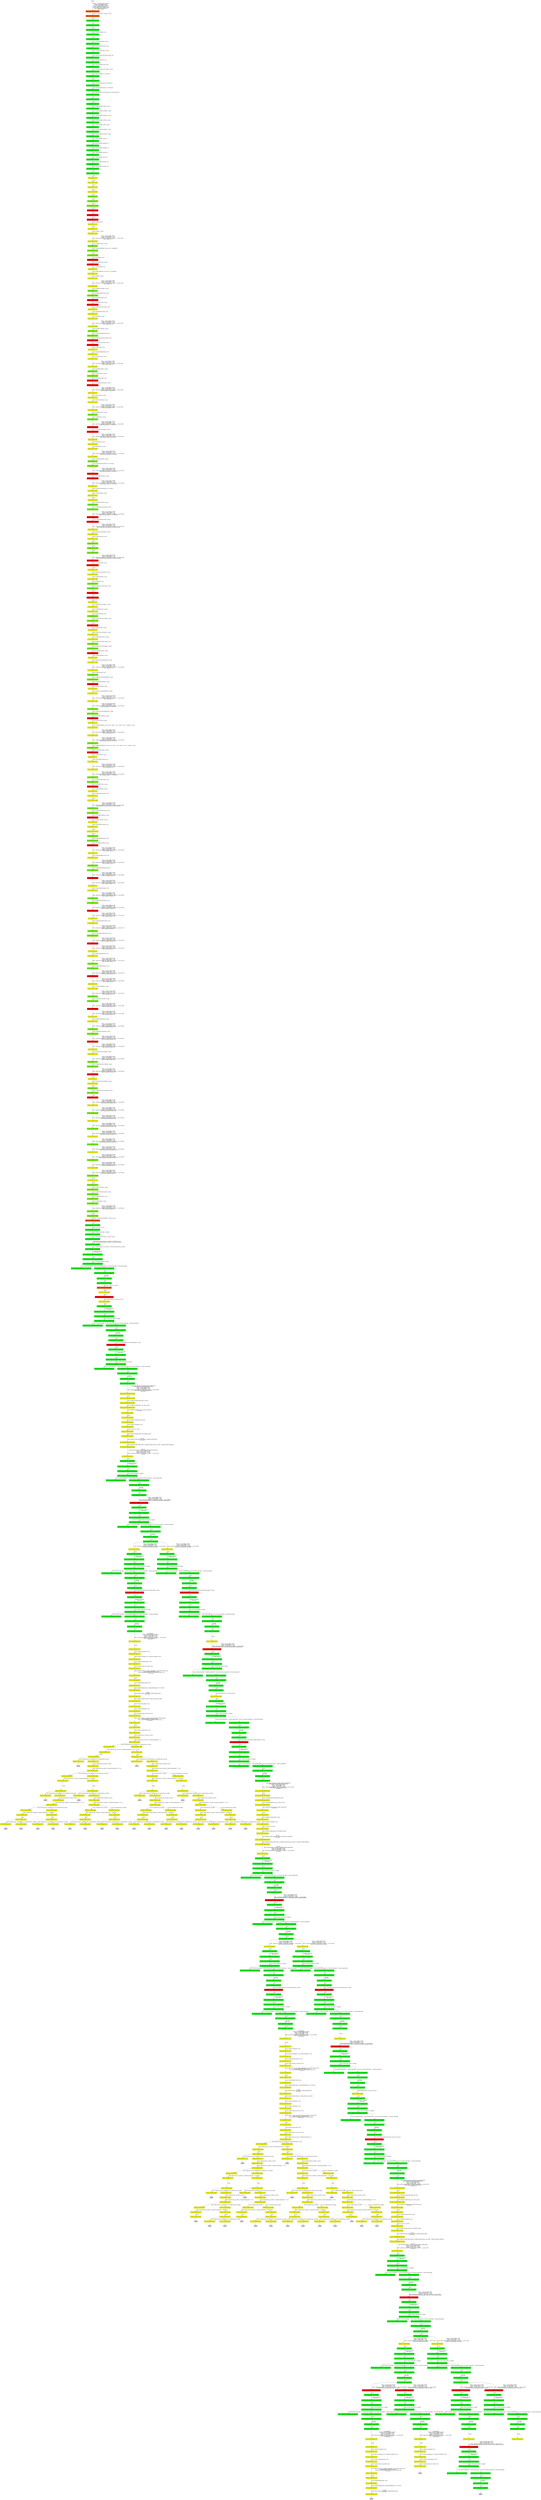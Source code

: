 digraph ReachabilityGraph {
    node [shape=box, style=filled];    0 [label="e0 @ " penwidth=1 color="black" fillcolor="white"];
    1 [label="e1 @ __BOOT:bootscript230:8971" penwidth=1 color="black" fillcolor="#fe5501"];
    2 [label="e2 @ __BOOT:bootscript230:8972" penwidth=1 color="black" fillcolor="#fe5501"];
    3 [label="e3 @ CatObserver:init223:250" penwidth=1 color="black" fillcolor="#00fc0a"];
    4 [label="e4 @ CatObserver:init224:5640" penwidth=1 color="black" fillcolor="#00fc0a"];
    5 [label="e5 @ CatObserver:init241:9045" penwidth=1 color="black" fillcolor="#00fc0a"];
    6 [label="e6 @ CatObserver:init223:251" penwidth=1 color="black" fillcolor="#00fc0a"];
    7 [label="e7 @ CatObserver:init228:8438" penwidth=1 color="black" fillcolor="#00fc0a"];
    8 [label="e8 @ CatObserver:init241:9046" penwidth=1 color="black" fillcolor="#00fc0a"];
    9 [label="e9 @ CatObserver:init223:252" penwidth=1 color="black" fillcolor="#00fc0a"];
    10 [label="e10 @ CatObserver:init241:9047" penwidth=1 color="black" fillcolor="#00fc0a"];
    11 [label="e11 @ CatObserver:init223:253" penwidth=1 color="black" fillcolor="#00fc0a"];
    12 [label="e12 @ CatObserver:init241:9048" penwidth=1 color="black" fillcolor="#00fc0a"];
    13 [label="e13 @ CatObserver:init223:254" penwidth=1 color="black" fillcolor="#00fc0a"];
    14 [label="e14 @ CatObserver:init241:9049" penwidth=1 color="black" fillcolor="#00fc0a"];
    15 [label="e15 @ CatObserver:init223:255" penwidth=1 color="black" fillcolor="#00fc0a"];
    16 [label="e16 @ CatObserver:init241:9051" penwidth=1 color="black" fillcolor="#00fc0a"];
    17 [label="e17 @ CatObserver:init223:256" penwidth=1 color="black" fillcolor="#00fc0a"];
    18 [label="e18 @ CatObserver:init223:257" penwidth=1 color="black" fillcolor="#00fc0a"];
    19 [label="e19 @ CatObserver:init223:249" penwidth=1 color="black" fillcolor="#00fc0a"];
    20 [label="e20 @ CatObserver:init223:259" penwidth=1 color="black" fillcolor="#00fc0a"];
    21 [label="e21 @ CatObserver:init222:32" penwidth=1 color="black" fillcolor="#00fc0a"];
    22 [label="e22 @ CatObserver:init222:33" penwidth=1 color="black" fillcolor="#00fc0a"];
    23 [label="e23 @ CatObserver:init222:34" penwidth=1 color="black" fillcolor="#00fc0a"];
    24 [label="e24 @ CatObserver:init222:35" penwidth=1 color="black" fillcolor="#00fc0a"];
    25 [label="e25 @ CatObserver:init222:36" penwidth=1 color="black" fillcolor="#00fc0a"];
    26 [label="e26 @ CatObserver:init222:37" penwidth=1 color="black" fillcolor="#00fc0a"];
    27 [label="e27 @ CatObserver:init222:38" penwidth=1 color="black" fillcolor="#00fc0a"];
    28 [label="e28 @ CatObserver:init222:39" penwidth=1 color="black" fillcolor="#00fc0a"];
    29 [label="e29 @ CatObserver:init222:40" penwidth=1 color="black" fillcolor="#00fc0a"];
    30 [label="e30 @ CatObserver:init222:41" penwidth=1 color="black" fillcolor="#00fc0a"];
    31 [label="e31 @ CatObserver:init222:42" penwidth=1 color="black" fillcolor="#00fc0a"];
    32 [label="e32 @ CatObserver:init222:43" penwidth=1 color="black" fillcolor="#00fc0a"];
    33 [label="e33 @ CatObserver:init222:44" penwidth=1 color="black" fillcolor="#00fc0a"];
    34 [label="e34 @ CatObserver:init222:45" penwidth=1 color="black" fillcolor="#00fc0a"];
    35 [label="e35 @ CatObserver:init222:31" penwidth=1 color="black" fillcolor="#00fc0a"];
    36 [label="e36 @ CatObserver:init222:47" penwidth=1 color="black" fillcolor="#00fc0a"];
    37 [label="e37 @ Cat:init223:250" penwidth=1 color="black" fillcolor="#f7ff02"];
    38 [label="e38 @ Cat:init224:5640" penwidth=1 color="black" fillcolor="#f7ff02"];
    39 [label="e39 @ Cat:init227:6830" penwidth=1 color="black" fillcolor="#f7ff02"];
    40 [label="e40 @ Cat:init236:8993" penwidth=1 color="black" fillcolor="#f7ff02"];
    41 [label="e41 @ Stage:init222:32" penwidth=1 color="black" fillcolor="#7cfe03"];
    42 [label="e42 @ Stage:init225:6116" penwidth=1 color="black" fillcolor="#7cfe03"];
    43 [label="e43 @ Stage:script235:9032" penwidth=1 color="black" fillcolor="#7cfe03"];
    44 [label="e44 @ IOActor:init223:250" penwidth=1 color="black" fillcolor="#ff0000"];
    45 [label="e45 @ IOActor:init224:5640" penwidth=1 color="black" fillcolor="#ff0000"];
    46 [label="e46 @ IOActor:init229:8858" penwidth=1 color="black" fillcolor="#ff0000"];
    47 [label="e47 @ Cat:init223:251" penwidth=1 color="black" fillcolor="#f7ff02"];
    48 [label="e48 @ Cat:init225:6116" penwidth=1 color="black" fillcolor="#f7ff02"];
    49 [label="e49 @ Cat:init227:6831" penwidth=1 color="black" fillcolor="#f7ff02"];
    50 [label="e50 @ Cat:init236:8994" penwidth=1 color="black" fillcolor="#f7ff02"];
    51 [label="e51 @ Stage:init222:33" penwidth=1 color="black" fillcolor="#7cfe03"];
    52 [label="e52 @ Stage:init225:6118" penwidth=1 color="black" fillcolor="#7cfe03"];
    53 [label="e53 @ Stage:init237:9030" penwidth=1 color="black" fillcolor="#7cfe03"];
    54 [label="e54 @ IOActor:init223:251" penwidth=1 color="black" fillcolor="#ff0000"];
    55 [label="e55 @ IOActor:init229:8859" penwidth=1 color="black" fillcolor="#ff0000"];
    56 [label="e56 @ Cat:init223:252" penwidth=1 color="black" fillcolor="#f7ff02"];
    57 [label="e57 @ Cat:init225:6118" penwidth=1 color="black" fillcolor="#f7ff02"];
    58 [label="e58 @ Cat:init227:6832" penwidth=1 color="black" fillcolor="#f7ff02"];
    59 [label="e59 @ Cat:init236:8995" penwidth=1 color="black" fillcolor="#f7ff02"];
    60 [label="e60 @ Stage:init222:34" penwidth=1 color="black" fillcolor="#7cfe03"];
    61 [label="e61 @ Stage:init225:6120" penwidth=1 color="black" fillcolor="#7cfe03"];
    62 [label="e62 @ IOActor:init223:252" penwidth=1 color="black" fillcolor="#ff0000"];
    63 [label="e63 @ IOActor:init229:8860" penwidth=1 color="black" fillcolor="#ff0000"];
    64 [label="e64 @ Cat:init223:253" penwidth=1 color="black" fillcolor="#f7ff02"];
    65 [label="e65 @ Cat:init225:6120" penwidth=1 color="black" fillcolor="#f7ff02"];
    66 [label="e66 @ Cat:init227:6833" penwidth=1 color="black" fillcolor="#f7ff02"];
    67 [label="e67 @ Cat:init236:8996" penwidth=1 color="black" fillcolor="#f7ff02"];
    68 [label="e68 @ Stage:init222:35" penwidth=1 color="black" fillcolor="#7cfe03"];
    69 [label="e69 @ Stage:init225:6122" penwidth=1 color="black" fillcolor="#7cfe03"];
    70 [label="e70 @ IOActor:init223:253" penwidth=1 color="black" fillcolor="#ff0000"];
    71 [label="e71 @ IOActor:init229:8861" penwidth=1 color="black" fillcolor="#ff0000"];
    72 [label="e72 @ Cat:init223:254" penwidth=1 color="black" fillcolor="#f7ff02"];
    73 [label="e73 @ Cat:init225:6122" penwidth=1 color="black" fillcolor="#f7ff02"];
    74 [label="e74 @ Cat:init227:6834" penwidth=1 color="black" fillcolor="#f7ff02"];
    75 [label="e75 @ Cat:init236:8997" penwidth=1 color="black" fillcolor="#f7ff02"];
    76 [label="e76 @ Stage:init222:36" penwidth=1 color="black" fillcolor="#7cfe03"];
    77 [label="e77 @ Stage:init225:6124" penwidth=1 color="black" fillcolor="#7cfe03"];
    78 [label="e78 @ IOActor:init223:254" penwidth=1 color="black" fillcolor="#ff0000"];
    79 [label="e79 @ IOActor:init229:8862" penwidth=1 color="black" fillcolor="#ff0000"];
    80 [label="e80 @ Cat:init223:255" penwidth=1 color="black" fillcolor="#f7ff02"];
    81 [label="e81 @ Cat:init225:6124" penwidth=1 color="black" fillcolor="#f7ff02"];
    82 [label="e82 @ Cat:init227:6835" penwidth=1 color="black" fillcolor="#f7ff02"];
    83 [label="e83 @ Cat:init236:8998" penwidth=1 color="black" fillcolor="#f7ff02"];
    84 [label="e84 @ Stage:init222:37" penwidth=1 color="black" fillcolor="#7cfe03"];
    85 [label="e85 @ Stage:init225:6097" penwidth=1 color="black" fillcolor="#7cfe03"];
    86 [label="e86 @ IOActor:init223:255" penwidth=1 color="black" fillcolor="#ff0000"];
    87 [label="e87 @ IOActor:init229:8863" penwidth=1 color="black" fillcolor="#ff0000"];
    88 [label="e88 @ Cat:init223:256" penwidth=1 color="black" fillcolor="#f7ff02"];
    89 [label="e89 @ Cat:init225:6097" penwidth=1 color="black" fillcolor="#f7ff02"];
    90 [label="e90 @ Cat:init227:6836" penwidth=1 color="black" fillcolor="#f7ff02"];
    91 [label="e91 @ Cat:init236:8992" penwidth=1 color="black" fillcolor="#f7ff02"];
    92 [label="e92 @ Stage:init222:38" penwidth=1 color="black" fillcolor="#7cfe03"];
    93 [label="e93 @ Stage:init225:6099" penwidth=1 color="black" fillcolor="#7cfe03"];
    94 [label="e94 @ IOActor:init223:256" penwidth=1 color="black" fillcolor="#ff0000"];
    95 [label="e95 @ IOActor:init229:8864" penwidth=1 color="black" fillcolor="#ff0000"];
    96 [label="e96 @ Cat:init223:257" penwidth=1 color="black" fillcolor="#f7ff02"];
    97 [label="e97 @ Cat:init225:6099" penwidth=1 color="black" fillcolor="#f7ff02"];
    98 [label="e98 @ Cat:init227:6837" penwidth=1 color="black" fillcolor="#f7ff02"];
    99 [label="e99 @ Cat:init236:9000" penwidth=1 color="black" fillcolor="#f7ff02"];
    100 [label="e100 @ Stage:init222:39" penwidth=1 color="black" fillcolor="#7cfe03"];
    101 [label="e101 @ Stage:init225:6101" penwidth=1 color="black" fillcolor="#7cfe03"];
    102 [label="e102 @ IOActor:init223:257" penwidth=1 color="black" fillcolor="#ff0000"];
    103 [label="e103 @ IOActor:init229:8865" penwidth=1 color="black" fillcolor="#ff0000"];
    104 [label="e104 @ Cat:init223:249" penwidth=1 color="black" fillcolor="#f7ff02"];
    105 [label="e105 @ Cat:init225:6101" penwidth=1 color="black" fillcolor="#f7ff02"];
    106 [label="e106 @ Cat:init227:6838" penwidth=1 color="black" fillcolor="#f7ff02"];
    107 [label="e107 @ Stage:init223:250" penwidth=1 color="black" fillcolor="#7cfe03"];
    108 [label="e108 @ Stage:init224:5640" penwidth=1 color="black" fillcolor="#7cfe03"];
    109 [label="e109 @ Stage:init226:6638" penwidth=1 color="black" fillcolor="#7cfe03"];
    110 [label="e110 @ IOActor:init223:249" penwidth=1 color="black" fillcolor="#ff0000"];
    111 [label="e111 @ IOActor:init229:8866" penwidth=1 color="black" fillcolor="#ff0000"];
    112 [label="e112 @ Cat:init223:259" penwidth=1 color="black" fillcolor="#f7ff02"];
    113 [label="e113 @ Cat:init225:6103" penwidth=1 color="black" fillcolor="#f7ff02"];
    114 [label="e114 @ Cat:init227:6839" penwidth=1 color="black" fillcolor="#f7ff02"];
    115 [label="e115 @ Stage:init223:251" penwidth=1 color="black" fillcolor="#7cfe03"];
    116 [label="e116 @ Stage:init225:6103" penwidth=1 color="black" fillcolor="#7cfe03"];
    117 [label="e117 @ IOActor:init223:259" penwidth=1 color="black" fillcolor="#ff0000"];
    118 [label="e118 @ IOActor:init229:8868" penwidth=1 color="black" fillcolor="#ff0000"];
    119 [label="e119 @ Cat:init222:32" penwidth=1 color="black" fillcolor="#f7ff02"];
    120 [label="e120 @ Cat:init225:6105" penwidth=1 color="black" fillcolor="#f7ff02"];
    121 [label="e121 @ Cat:init227:6840" penwidth=1 color="black" fillcolor="#f7ff02"];
    122 [label="e122 @ Stage:init223:252" penwidth=1 color="black" fillcolor="#7cfe03"];
    123 [label="e123 @ Stage:init225:6105" penwidth=1 color="black" fillcolor="#7cfe03"];
    124 [label="e124 @ IOActor:init222:32" penwidth=1 color="black" fillcolor="#ff0000"];
    125 [label="e125 @ Cat:init222:33" penwidth=1 color="black" fillcolor="#f7ff02"];
    126 [label="e126 @ Cat:init225:6107" penwidth=1 color="black" fillcolor="#f7ff02"];
    127 [label="e127 @ Cat:init227:6826" penwidth=1 color="black" fillcolor="#f7ff02"];
    128 [label="e128 @ Stage:init223:253" penwidth=1 color="black" fillcolor="#7cfe03"];
    129 [label="e129 @ Stage:init225:6107" penwidth=1 color="black" fillcolor="#7cfe03"];
    130 [label="e130 @ IOActor:init222:33" penwidth=1 color="black" fillcolor="#ff0000"];
    131 [label="e131 @ Cat:init222:34" penwidth=1 color="black" fillcolor="#f7ff02"];
    132 [label="e132 @ Cat:init225:6109" penwidth=1 color="black" fillcolor="#f7ff02"];
    133 [label="e133 @ Cat:init227:6827" penwidth=1 color="black" fillcolor="#f7ff02"];
    134 [label="e134 @ Stage:init223:254" penwidth=1 color="black" fillcolor="#7cfe03"];
    135 [label="e135 @ Stage:init225:6109" penwidth=1 color="black" fillcolor="#7cfe03"];
    136 [label="e136 @ IOActor:init222:34" penwidth=1 color="black" fillcolor="#ff0000"];
    137 [label="e137 @ Cat:init222:35" penwidth=1 color="black" fillcolor="#f7ff02"];
    138 [label="e138 @ Cat:init225:6111" penwidth=1 color="black" fillcolor="#f7ff02"];
    139 [label="e139 @ Cat:init227:6828" penwidth=1 color="black" fillcolor="#f7ff02"];
    140 [label="e140 @ Stage:init223:255" penwidth=1 color="black" fillcolor="#7cfe03"];
    141 [label="e141 @ Stage:init225:6111" penwidth=1 color="black" fillcolor="#7cfe03"];
    142 [label="e142 @ IOActor:init222:35" penwidth=1 color="black" fillcolor="#ff0000"];
    143 [label="e143 @ Cat:init222:36" penwidth=1 color="black" fillcolor="#f7ff02"];
    144 [label="e144 @ Cat:init225:6113" penwidth=1 color="black" fillcolor="#f7ff02"];
    145 [label="e145 @ Cat:init227:6829" penwidth=1 color="black" fillcolor="#f7ff02"];
    146 [label="e146 @ Stage:init223:256" penwidth=1 color="black" fillcolor="#7cfe03"];
    147 [label="e147 @ Stage:init225:6113" penwidth=1 color="black" fillcolor="#7cfe03"];
    148 [label="e148 @ IOActor:init222:36" penwidth=1 color="black" fillcolor="#ff0000"];
    149 [label="e149 @ Cat:init222:37" penwidth=1 color="black" fillcolor="#f7ff02"];
    150 [label="e150 @ Cat:init225:6114" penwidth=1 color="black" fillcolor="#f7ff02"];
    151 [label="e151 @ Cat:init227:6825" penwidth=1 color="black" fillcolor="#f7ff02"];
    152 [label="e152 @ Stage:init223:257" penwidth=1 color="black" fillcolor="#7cfe03"];
    153 [label="e153 @ Stage:init225:6114" penwidth=1 color="black" fillcolor="#7cfe03"];
    154 [label="e154 @ IOActor:init222:37" penwidth=1 color="black" fillcolor="#ff0000"];
    155 [label="e155 @ Cat:init222:38" penwidth=1 color="black" fillcolor="#f7ff02"];
    156 [label="e156 @ Cat:init225:6115" penwidth=1 color="black" fillcolor="#f7ff02"];
    157 [label="e157 @ Cat:init227:6842" penwidth=1 color="black" fillcolor="#f7ff02"];
    158 [label="e158 @ Stage:init223:249" penwidth=1 color="black" fillcolor="#7cfe03"];
    159 [label="e159 @ Stage:init225:6115" penwidth=1 color="black" fillcolor="#7cfe03"];
    160 [label="e160 @ IOActor:init222:38" penwidth=1 color="black" fillcolor="#ff0000"];
    161 [label="e161 @ Cat:init222:39" penwidth=1 color="black" fillcolor="#f7ff02"];
    162 [label="e162 @ Cat:init225:6117" penwidth=1 color="black" fillcolor="#f7ff02"];
    163 [label="e163 @ Cat:script232:9001" penwidth=1 color="black" fillcolor="#f7ff02"];
    164 [label="e164 @ Stage:init223:259" penwidth=1 color="black" fillcolor="#7cfe03"];
    165 [label="e165 @ Stage:init225:6117" penwidth=1 color="black" fillcolor="#7cfe03"];
    166 [label="e166 @ IOActor:init222:39" penwidth=1 color="black" fillcolor="#ff0000"];
    167 [label="e167 @ Cat:init222:40" penwidth=1 color="black" fillcolor="#f7ff02"];
    168 [label="e168 @ Cat:init225:6119" penwidth=1 color="black" fillcolor="#f7ff02"];
    169 [label="e169 @ Stage:init222:40" penwidth=1 color="black" fillcolor="#7cfe03"];
    170 [label="e170 @ Stage:init225:6119" penwidth=1 color="black" fillcolor="#7cfe03"];
    171 [label="e171 @ IOActor:init222:40" penwidth=1 color="black" fillcolor="#ff0000"];
    172 [label="e172 @ Cat:init222:41" penwidth=1 color="black" fillcolor="#f7ff02"];
    173 [label="e173 @ Cat:init225:6121" penwidth=1 color="black" fillcolor="#f7ff02"];
    174 [label="e174 @ Stage:init222:41" penwidth=1 color="black" fillcolor="#7cfe03"];
    175 [label="e175 @ Stage:init225:6121" penwidth=1 color="black" fillcolor="#7cfe03"];
    176 [label="e176 @ IOActor:init222:41" penwidth=1 color="black" fillcolor="#ff0000"];
    177 [label="e177 @ Cat:init222:42" penwidth=1 color="black" fillcolor="#f7ff02"];
    178 [label="e178 @ Cat:init225:6123" penwidth=1 color="black" fillcolor="#f7ff02"];
    179 [label="e179 @ Stage:init222:42" penwidth=1 color="black" fillcolor="#7cfe03"];
    180 [label="e180 @ Stage:init225:6123" penwidth=1 color="black" fillcolor="#7cfe03"];
    181 [label="e181 @ IOActor:init222:42" penwidth=1 color="black" fillcolor="#ff0000"];
    182 [label="e182 @ Cat:init222:43" penwidth=1 color="black" fillcolor="#f7ff02"];
    183 [label="e183 @ Cat:init225:6125" penwidth=1 color="black" fillcolor="#f7ff02"];
    184 [label="e184 @ Stage:init222:43" penwidth=1 color="black" fillcolor="#7cfe03"];
    185 [label="e185 @ Stage:init225:6125" penwidth=1 color="black" fillcolor="#7cfe03"];
    186 [label="e186 @ IOActor:init222:43" penwidth=1 color="black" fillcolor="#ff0000"];
    187 [label="e187 @ Cat:init222:44" penwidth=1 color="black" fillcolor="#f7ff02"];
    188 [label="e188 @ Cat:init225:6098" penwidth=1 color="black" fillcolor="#f7ff02"];
    189 [label="e189 @ Stage:init222:44" penwidth=1 color="black" fillcolor="#7cfe03"];
    190 [label="e190 @ Stage:init225:6098" penwidth=1 color="black" fillcolor="#7cfe03"];
    191 [label="e191 @ IOActor:init222:44" penwidth=1 color="black" fillcolor="#ff0000"];
    192 [label="e192 @ Cat:init222:45" penwidth=1 color="black" fillcolor="#f7ff02"];
    193 [label="e193 @ Cat:init225:6100" penwidth=1 color="black" fillcolor="#f7ff02"];
    194 [label="e194 @ Stage:init222:45" penwidth=1 color="black" fillcolor="#7cfe03"];
    195 [label="e195 @ Stage:init225:6100" penwidth=1 color="black" fillcolor="#7cfe03"];
    196 [label="e196 @ IOActor:init222:45" penwidth=1 color="black" fillcolor="#ff0000"];
    197 [label="e197 @ Cat:init222:31" penwidth=1 color="black" fillcolor="#f7ff02"];
    198 [label="e198 @ Cat:init225:6102" penwidth=1 color="black" fillcolor="#f7ff02"];
    199 [label="e199 @ Stage:init222:31" penwidth=1 color="black" fillcolor="#7cfe03"];
    200 [label="e200 @ Stage:init225:6102" penwidth=1 color="black" fillcolor="#7cfe03"];
    201 [label="e201 @ IOActor:init222:31" penwidth=1 color="black" fillcolor="#ff0000"];
    202 [label="e202 @ Cat:init222:47" penwidth=1 color="black" fillcolor="#f7ff02"];
    203 [label="e203 @ Cat:init225:6104" penwidth=1 color="black" fillcolor="#f7ff02"];
    204 [label="e204 @ Stage:init222:47" penwidth=1 color="black" fillcolor="#7cfe03"];
    205 [label="e205 @ Stage:init225:6104" penwidth=1 color="black" fillcolor="#7cfe03"];
    206 [label="e206 @ IOActor:init222:47" penwidth=1 color="black" fillcolor="#ff0000"];
    207 [label="e207 @ Cat:init225:6106" penwidth=1 color="black" fillcolor="#f7ff02"];
    208 [label="e208 @ Stage:init225:6106" penwidth=1 color="black" fillcolor="#7cfe03"];
    209 [label="e209 @ Cat:init225:6108" penwidth=1 color="black" fillcolor="#f7ff02"];
    210 [label="e210 @ Stage:init225:6108" penwidth=1 color="black" fillcolor="#7cfe03"];
    211 [label="e211 @ Cat:init225:6110" penwidth=1 color="black" fillcolor="#f7ff02"];
    212 [label="e212 @ Stage:init225:6110" penwidth=1 color="black" fillcolor="#7cfe03"];
    213 [label="e213 @ Cat:init225:6112" penwidth=1 color="black" fillcolor="#f7ff02"];
    214 [label="e214 @ Stage:init225:6112" penwidth=1 color="black" fillcolor="#7cfe03"];
    215 [label="e215 @ Cat:init225:6096" penwidth=1 color="black" fillcolor="#f7ff02"];
    216 [label="e216 @ Stage:init225:6096" penwidth=1 color="black" fillcolor="#7cfe03"];
    217 [label="e217 @ Cat:init225:6127" penwidth=1 color="black" fillcolor="#f7ff02"];
    218 [label="e218 @ Stage:init225:6127" penwidth=1 color="black" fillcolor="#7cfe03"];
    219 [label="e219 @ Stage:init226:6634" penwidth=1 color="black" fillcolor="#7cfe03"];
    220 [label="e220 @ Stage:init226:6635" penwidth=1 color="black" fillcolor="#7cfe03"];
    221 [label="e221 @ Stage:init226:6636" penwidth=1 color="black" fillcolor="#7cfe03"];
    222 [label="e222 @ Stage:init226:6637" penwidth=1 color="black" fillcolor="#7cfe03"];
    223 [label="e223 @ Stage:init226:6633" penwidth=1 color="black" fillcolor="#7cfe03"];
    224 [label="e224 @ Stage:init226:6640" penwidth=1 color="black" fillcolor="#7cfe03"];
    225 [label="e225 @ __BOOT:bootscript230:8973" penwidth=1 color="black" fillcolor="#fe5501"];
    226 [label="e226 @ CatObserver:script238:9069" penwidth=1 color="black" fillcolor="#00fc0a"];
    227 [label="e227 @ CatObserver:script238:9070" penwidth=1 color="black" fillcolor="#00fc0a"];
    228 [label="e228 @ CatObserver:script238:9065" penwidth=1 color="black" fillcolor="#00fc0a"];
    229 [label="e229 @ CatObserver:script238:9066" penwidth=1 color="black" fillcolor="#00fc0a"];
    230 [label="e230 @ CatObserver:script238:9067" penwidth=1 color="black" fillcolor="#00fc0a"];
    231 [label="e231 @ CatObserver:script238:9068" penwidth=1 color="black" fillcolor="#00fc0a"];
    232 [label="e232 @ CatObserver:checkBehaviorSatisfied:9102" penwidth=1 color="black" fillcolor="#00fc0a"];
    233 [label="e233 @ CatObserver:checkBehaviorSatisfied:9100" penwidth=1 color="black" fillcolor="#00fc0a"];
    234 [label="e234 @ CatObserver:checkBehaviorSatisfied:9098" penwidth=1 color="black" fillcolor="#00fc0a"];
    235 [label="e235 @ CatObserver:checkBehaviorSatisfied:9097" penwidth=1 color="black" fillcolor="#00fc0a"];
    236 [label="e236 @ CatObserver:checkBehaviorSatisfied:9103" penwidth=1 color="black" fillcolor="#00fc0a"];
    238 [label="e238 @ CatObserver:checkBehaviorSatisfied:9101" penwidth=1 color="black" fillcolor="#00fc0a"];
    239 [label="e239 @ CatObserver:script238:9064" penwidth=1 color="black" fillcolor="#00fc0a"];
    240 [label="e240 @ CatObserver:script238:9072" penwidth=1 color="black" fillcolor="#00fc0a"];
    241 [label="e241 @ __BOOT:bootscript230:8969" penwidth=1 color="black" fillcolor="#fe5501"];
    242 [label="e242 @ Cat:script233:9024" penwidth=1 color="black" fillcolor="#f7ff02"];
    243 [label="e243 @ IOActor:messageDispatcherLoop:8956" penwidth=1 color="black" fillcolor="#ff0000"];
    244 [label="e244 @ Cat:script233:9020" penwidth=1 color="black" fillcolor="#f7ff02"];
    245 [label="e245 @ CatObserver:script240:9076" penwidth=1 color="black" fillcolor="#00fc0a"];
    246 [label="e246 @ CatObserver:checkBehaviorSatisfied:9102" penwidth=1 color="black" fillcolor="#00fc0a"];
    247 [label="e247 @ CatObserver:checkBehaviorSatisfied:9100" penwidth=1 color="black" fillcolor="#00fc0a"];
    248 [label="e248 @ CatObserver:checkBehaviorSatisfied:9098" penwidth=1 color="black" fillcolor="#00fc0a"];
    249 [label="e249 @ CatObserver:checkBehaviorSatisfied:9097" penwidth=1 color="black" fillcolor="#00fc0a"];
    250 [label="e250 @ CatObserver:checkBehaviorSatisfied:9103" penwidth=1 color="black" fillcolor="#00fc0a"];
    252 [label="e252 @ CatObserver:checkBehaviorSatisfied:9101" penwidth=1 color="black" fillcolor="#00fc0a"];
    253 [label="e253 @ CatObserver:script240:9075" penwidth=1 color="black" fillcolor="#00fc0a"];
    254 [label="e254 @ CatObserver:script240:9078" penwidth=1 color="black" fillcolor="#00fc0a"];
    255 [label="e255 @ IOActor:messageDispatcherLoop:8957" penwidth=1 color="black" fillcolor="#ff0000"];
    256 [label="e256 @ CatObserver:script240:9076" penwidth=1 color="black" fillcolor="#00fc0a"];
    257 [label="e257 @ CatObserver:checkBehaviorSatisfied:9102" penwidth=1 color="black" fillcolor="#00fc0a"];
    258 [label="e258 @ CatObserver:checkBehaviorSatisfied:9100" penwidth=1 color="black" fillcolor="#00fc0a"];
    259 [label="e259 @ CatObserver:checkBehaviorSatisfied:9098" penwidth=1 color="black" fillcolor="#00fc0a"];
    260 [label="e260 @ CatObserver:checkBehaviorSatisfied:9097" penwidth=1 color="black" fillcolor="#00fc0a"];
    261 [label="e261 @ CatObserver:checkBehaviorSatisfied:9103" penwidth=1 color="black" fillcolor="#00fc0a"];
    263 [label="e263 @ CatObserver:checkBehaviorSatisfied:9101" penwidth=1 color="black" fillcolor="#00fc0a"];
    264 [label="e264 @ CatObserver:script240:9075" penwidth=1 color="black" fillcolor="#00fc0a"];
    265 [label="e265 @ CatObserver:script240:9078" penwidth=1 color="black" fillcolor="#00fc0a"];
    266 [label="e266 @ Cat:keyPressedByCode:5966" penwidth=1 color="black" fillcolor="#f7ff02"];
    267 [label="e267 @ Cat:keyPressedByCode:5965" penwidth=1 color="black" fillcolor="#f7ff02"];
    268 [label="e268 @ Cat:keyPressedByCode:5961" penwidth=1 color="black" fillcolor="#f7ff02"];
    269 [label="e269 @ Cat:keyPressedByCode:5962" penwidth=1 color="black" fillcolor="#f7ff02"];
    270 [label="e270 @ Cat:keyPressed:5986" penwidth=1 color="black" fillcolor="#f7ff02"];
    271 [label="e271 @ Cat:keyPressed:5981" penwidth=1 color="black" fillcolor="#f7ff02"];
    272 [label="e272 @ Cat:keyPressed:5982" penwidth=1 color="black" fillcolor="#f7ff02"];
    273 [label="e273 @ Cat:keyPressed:5983" penwidth=1 color="black" fillcolor="#f7ff02"];
    274 [label="e274 @ Cat:keyPressed:5984" penwidth=1 color="black" fillcolor="#f7ff02"];
    275 [label="e275 @ Cat:keyPressed:5985" penwidth=1 color="black" fillcolor="#f7ff02"];
    276 [label="e276 @ Cat:keyPressedByCode:5963" penwidth=1 color="black" fillcolor="#f7ff02"];
    277 [label="e277 @ Cat:keyPressedByCode:5964" penwidth=1 color="black" fillcolor="#f7ff02"];
    278 [label="e278 @ Cat:script233:9021" penwidth=1 color="black" fillcolor="#f7ff02"];
    279 [label="e279 @ CatObserver:script240:9076" penwidth=1 color="black" fillcolor="#00fc0a"];
    280 [label="e280 @ CatObserver:checkBehaviorSatisfied:9102" penwidth=1 color="black" fillcolor="#00fc0a"];
    281 [label="e281 @ CatObserver:checkBehaviorSatisfied:9100" penwidth=1 color="black" fillcolor="#00fc0a"];
    282 [label="e282 @ CatObserver:checkBehaviorSatisfied:9098" penwidth=1 color="black" fillcolor="#00fc0a"];
    283 [label="e283 @ CatObserver:checkBehaviorSatisfied:9097" penwidth=1 color="black" fillcolor="#00fc0a"];
    284 [label="e284 @ CatObserver:checkBehaviorSatisfied:9103" penwidth=1 color="black" fillcolor="#00fc0a"];
    286 [label="e286 @ CatObserver:checkBehaviorSatisfied:9101" penwidth=1 color="black" fillcolor="#00fc0a"];
    287 [label="e287 @ CatObserver:script240:9075" penwidth=1 color="black" fillcolor="#00fc0a"];
    288 [label="e288 @ CatObserver:script240:9078" penwidth=1 color="black" fillcolor="#00fc0a"];
    289 [label="e289 @ IOActor:messageDispatcherLoop:8938" penwidth=1 color="black" fillcolor="#ff0000"];
    290 [label="e290 @ CatObserver:script240:9076" penwidth=1 color="black" fillcolor="#00fc0a"];
    291 [label="e291 @ CatObserver:checkBehaviorSatisfied:9102" penwidth=1 color="black" fillcolor="#00fc0a"];
    292 [label="e292 @ CatObserver:checkBehaviorSatisfied:9100" penwidth=1 color="black" fillcolor="#00fc0a"];
    293 [label="e293 @ CatObserver:checkBehaviorSatisfied:9098" penwidth=1 color="black" fillcolor="#00fc0a"];
    294 [label="e294 @ CatObserver:checkBehaviorSatisfied:9097" penwidth=1 color="black" fillcolor="#00fc0a"];
    295 [label="e295 @ CatObserver:checkBehaviorSatisfied:9103" penwidth=1 color="black" fillcolor="#00fc0a"];
    297 [label="e297 @ CatObserver:checkBehaviorSatisfied:9101" penwidth=1 color="black" fillcolor="#00fc0a"];
    298 [label="e298 @ CatObserver:script240:9075" penwidth=1 color="black" fillcolor="#00fc0a"];
    299 [label="e299 @ CatObserver:script240:9078" penwidth=1 color="black" fillcolor="#00fc0a"];
    300 [label="e300 @ Cat:script233:9022" penwidth=1 color="black" fillcolor="#f7ff02"];
    301 [label="e301 @ Cat:script233:9026" penwidth=1 color="black" fillcolor="#f7ff02"];
    302 [label="e302 @ CatObserver:script240:9076" penwidth=1 color="black" fillcolor="#00fc0a"];
    303 [label="e303 @ CatObserver:script240:9076" penwidth=1 color="black" fillcolor="#00fc0a"];
    304 [label="e304 @ CatObserver:checkBehaviorSatisfied:9102" penwidth=1 color="black" fillcolor="#00fc0a"];
    305 [label="e305 @ CatObserver:checkBehaviorSatisfied:9102" penwidth=1 color="black" fillcolor="#00fc0a"];
    306 [label="e306 @ CatObserver:checkBehaviorSatisfied:9100" penwidth=1 color="black" fillcolor="#00fc0a"];
    307 [label="e307 @ CatObserver:checkBehaviorSatisfied:9100" penwidth=1 color="black" fillcolor="#00fc0a"];
    308 [label="e308 @ CatObserver:checkBehaviorSatisfied:9098" penwidth=1 color="black" fillcolor="#00fc0a"];
    309 [label="e309 @ CatObserver:checkBehaviorSatisfied:9098" penwidth=1 color="black" fillcolor="#00fc0a"];
    310 [label="e310 @ CatObserver:checkBehaviorSatisfied:9097" penwidth=1 color="black" fillcolor="#00fc0a"];
    311 [label="e311 @ CatObserver:checkBehaviorSatisfied:9103" penwidth=1 color="black" fillcolor="#00fc0a"];
    312 [label="e312 @ CatObserver:checkBehaviorSatisfied:9097" penwidth=1 color="black" fillcolor="#00fc0a"];
    313 [label="e313 @ CatObserver:checkBehaviorSatisfied:9103" penwidth=1 color="black" fillcolor="#00fc0a"];
    316 [label="e316 @ CatObserver:checkBehaviorSatisfied:9101" penwidth=1 color="black" fillcolor="#00fc0a"];
    317 [label="e317 @ CatObserver:checkBehaviorSatisfied:9101" penwidth=1 color="black" fillcolor="#00fc0a"];
    318 [label="e318 @ CatObserver:script240:9075" penwidth=1 color="black" fillcolor="#00fc0a"];
    319 [label="e319 @ CatObserver:script240:9078" penwidth=1 color="black" fillcolor="#00fc0a"];
    320 [label="e320 @ IOActor:messageDispatcherLoop:8940" penwidth=1 color="black" fillcolor="#ff0000"];
    321 [label="e321 @ CatObserver:script240:9075" penwidth=1 color="black" fillcolor="#00fc0a"];
    322 [label="e322 @ CatObserver:script240:9076" penwidth=1 color="black" fillcolor="#00fc0a"];
    323 [label="e323 @ CatObserver:checkBehaviorSatisfied:9102" penwidth=1 color="black" fillcolor="#00fc0a"];
    324 [label="e324 @ CatObserver:checkBehaviorSatisfied:9100" penwidth=1 color="black" fillcolor="#00fc0a"];
    325 [label="e325 @ CatObserver:script240:9078" penwidth=1 color="black" fillcolor="#00fc0a"];
    326 [label="e326 @ CatObserver:checkBehaviorSatisfied:9098" penwidth=1 color="black" fillcolor="#00fc0a"];
    327 [label="e327 @ CatObserver:checkBehaviorSatisfied:9097" penwidth=1 color="black" fillcolor="#00fc0a"];
    328 [label="e328 @ CatObserver:checkBehaviorSatisfied:9103" penwidth=1 color="black" fillcolor="#00fc0a"];
    329 [label="e329 @ IOActor:messageDispatcherLoop:8940" penwidth=1 color="black" fillcolor="#ff0000"];
    331 [label="e331 @ CatObserver:checkBehaviorSatisfied:9101" penwidth=1 color="black" fillcolor="#00fc0a"];
    332 [label="e332 @ CatObserver:script240:9076" penwidth=1 color="black" fillcolor="#00fc0a"];
    333 [label="e333 @ CatObserver:checkBehaviorSatisfied:9102" penwidth=1 color="black" fillcolor="#00fc0a"];
    334 [label="e334 @ CatObserver:checkBehaviorSatisfied:9100" penwidth=1 color="black" fillcolor="#00fc0a"];
    335 [label="e335 @ CatObserver:checkBehaviorSatisfied:9098" penwidth=1 color="black" fillcolor="#00fc0a"];
    336 [label="e336 @ CatObserver:checkBehaviorSatisfied:9097" penwidth=1 color="black" fillcolor="#00fc0a"];
    337 [label="e337 @ CatObserver:checkBehaviorSatisfied:9103" penwidth=1 color="black" fillcolor="#00fc0a"];
    339 [label="e339 @ CatObserver:checkBehaviorSatisfied:9101" penwidth=1 color="black" fillcolor="#00fc0a"];
    340 [label="e340 @ CatObserver:script240:9075" penwidth=1 color="black" fillcolor="#00fc0a"];
    341 [label="e341 @ CatObserver:script240:9078" penwidth=1 color="black" fillcolor="#00fc0a"];
    342 [label="e342 @ Cat:moveSteps:7019" penwidth=1 color="black" fillcolor="#f7ff02"];
    343 [label="e343 @ CatObserver:script240:9075" penwidth=1 color="black" fillcolor="#00fc0a"];
    344 [label="e344 @ Cat:moveSteps:7013" penwidth=1 color="black" fillcolor="#f7ff02"];
    345 [label="e345 @ CatObserver:script240:9078" penwidth=1 color="black" fillcolor="#00fc0a"];
    346 [label="e346 @ Cat:moveSteps:7015" penwidth=1 color="black" fillcolor="#f7ff02"];
    347 [label="e347 @ Cat:script233:9024" penwidth=1 color="black" fillcolor="#f7ff02"];
    348 [label="e348 @ IOActor:messageDispatcherLoop:8943" penwidth=1 color="black" fillcolor="#ff0000"];
    349 [label="e349 @ Cat:moveSteps:7016" penwidth=1 color="black" fillcolor="#f7ff02"];
    350 [label="e350 @ CatObserver:script240:9076" penwidth=1 color="black" fillcolor="#00fc0a"];
    351 [label="e351 @ Cat:moveSteps:7017" penwidth=1 color="black" fillcolor="#f7ff02"];
    352 [label="e352 @ CatObserver:checkBehaviorSatisfied:9102" penwidth=1 color="black" fillcolor="#00fc0a"];
    353 [label="e353 @ Cat:moveSteps:7018" penwidth=1 color="black" fillcolor="#f7ff02"];
    354 [label="e354 @ CatObserver:checkBehaviorSatisfied:9100" penwidth=1 color="black" fillcolor="#00fc0a"];
    355 [label="e355 @ Cat:degToRad:5059" penwidth=1 color="black" fillcolor="#f7ff02"];
    356 [label="e356 @ CatObserver:checkBehaviorSatisfied:9098" penwidth=1 color="black" fillcolor="#00fc0a"];
    357 [label="e357 @ Cat:degToRad:5056" penwidth=1 color="black" fillcolor="#f7ff02"];
    358 [label="e358 @ CatObserver:checkBehaviorSatisfied:9097" penwidth=1 color="black" fillcolor="#00fc0a"];
    359 [label="e359 @ CatObserver:checkBehaviorSatisfied:9103" penwidth=1 color="black" fillcolor="#00fc0a"];
    360 [label="e360 @ Cat:degToRad:5057" penwidth=1 color="black" fillcolor="#f7ff02"];
    362 [label="e362 @ CatObserver:checkBehaviorSatisfied:9101" penwidth=1 color="black" fillcolor="#00fc0a"];
    363 [label="e363 @ Cat:degToRad:5058" penwidth=1 color="black" fillcolor="#f7ff02"];
    364 [label="e364 @ CatObserver:script240:9075" penwidth=1 color="black" fillcolor="#00fc0a"];
    365 [label="e365 @ Cat:moveSteps:7002" penwidth=1 color="black" fillcolor="#f7ff02"];
    366 [label="e366 @ CatObserver:script240:9078" penwidth=1 color="black" fillcolor="#00fc0a"];
    367 [label="e367 @ Cat:moveSteps:7003" penwidth=1 color="black" fillcolor="#f7ff02"];
    368 [label="e368 @ Cat:script233:9020" penwidth=1 color="black" fillcolor="#f7ff02"];
    369 [label="e369 @ CatObserver:script240:9076" penwidth=1 color="black" fillcolor="#00fc0a"];
    370 [label="e370 @ Cat:moveSteps:7004" penwidth=1 color="black" fillcolor="#f7ff02"];
    371 [label="e371 @ CatObserver:checkBehaviorSatisfied:9102" penwidth=1 color="black" fillcolor="#00fc0a"];
    372 [label="e372 @ Cat:moveSteps:7005" penwidth=1 color="black" fillcolor="#f7ff02"];
    373 [label="e373 @ CatObserver:checkBehaviorSatisfied:9100" penwidth=1 color="black" fillcolor="#00fc0a"];
    374 [label="e374 @ Cat:moveSteps:7006" penwidth=1 color="black" fillcolor="#f7ff02"];
    375 [label="e375 @ CatObserver:checkBehaviorSatisfied:9098" penwidth=1 color="black" fillcolor="#00fc0a"];
    376 [label="e376 @ Cat:mathCos:4952" penwidth=1 color="black" fillcolor="#f7ff02"];
    377 [label="e377 @ CatObserver:checkBehaviorSatisfied:9097" penwidth=1 color="black" fillcolor="#00fc0a"];
    378 [label="e378 @ CatObserver:checkBehaviorSatisfied:9103" penwidth=1 color="black" fillcolor="#00fc0a"];
    379 [label="e379 @ Cat:mathCos:4864" penwidth=1 color="black" fillcolor="#f7ff02"];
    381 [label="e381 @ CatObserver:checkBehaviorSatisfied:9101" penwidth=1 color="black" fillcolor="#00fc0a"];
    382 [label="e382 @ Cat:mathCos:4898" penwidth=1 color="black" fillcolor="#f7ff02"];
    383 [label="e383 @ CatObserver:script240:9075" penwidth=1 color="black" fillcolor="#00fc0a"];
    384 [label="e384 @ Cat:mathCos:4921" penwidth=1 color="black" fillcolor="#f7ff02"];
    385 [label="e385 @ CatObserver:script240:9078" penwidth=1 color="black" fillcolor="#00fc0a"];
    386 [label="e386 @ Cat:mathCos:4660" penwidth=1 color="black" fillcolor="#f7ff02"];
    387 [label="e387 @ IOActor:messageDispatcherLoop:8945" penwidth=1 color="black" fillcolor="#ff0000"];
    388 [label="e388 @ Cat:mathCos:4635" penwidth=1 color="black" fillcolor="#f7ff02"];
    389 [label="e389 @ Cat:mathCos:4963" penwidth=1 color="black" fillcolor="#f7ff02"];
    390 [label="e390 @ CatObserver:script240:9076" penwidth=1 color="black" fillcolor="#00fc0a"];
    391 [label="e391 @ Cat:mathCos:4942" penwidth=1 color="black" fillcolor="#f7ff02"];
    392 [label="e392 @ CatObserver:checkBehaviorSatisfied:9102" penwidth=1 color="black" fillcolor="#00fc0a"];
    393 [label="e393 @ Cat:mathCos:4942" penwidth=1 color="black" fillcolor="#f7ff02"];
    394 [label="e394 @ CatObserver:checkBehaviorSatisfied:9100" penwidth=1 color="black" fillcolor="#00fc0a"];
    395 [label="e395 @ Cat:mathCos:5003" penwidth=1 color="black" fillcolor="#f7ff02"];
    396 [label="e396 @ CatObserver:checkBehaviorSatisfied:9098" penwidth=1 color="black" fillcolor="#00fc0a"];
    397 [label="e397 @ Cat:mathCos:5003" penwidth=1 color="black" fillcolor="#f7ff02"];
    398 [label="e398 @ CatObserver:checkBehaviorSatisfied:9097" penwidth=1 color="black" fillcolor="#00fc0a"];
    399 [label="e399 @ CatObserver:checkBehaviorSatisfied:9103" penwidth=1 color="black" fillcolor="#00fc0a"];
    400 [label="e400 @ Cat:mathCos:4718" penwidth=1 color="black" fillcolor="#f7ff02"];
    f1 [shape=plaintext, label="frontier"];
    400 -> f1 [label=" "];
    401 [label="e401 @ Cat:mathCos:4779" penwidth=1 color="black" fillcolor="#f7ff02"];
    403 [label="e403 @ CatObserver:checkBehaviorSatisfied:9101" penwidth=1 color="black" fillcolor="#00fc0a"];
    404 [label="e404 @ Cat:mathCos:4718" penwidth=1 color="black" fillcolor="#f7ff02"];
    f2 [shape=plaintext, label="frontier"];
    404 -> f2 [label=" "];
    405 [label="e405 @ Cat:mathCos:4779" penwidth=1 color="black" fillcolor="#f7ff02"];
    406 [label="e406 @ CatObserver:script240:9075" penwidth=1 color="black" fillcolor="#00fc0a"];
    407 [label="e407 @ Cat:mathCos:4798" penwidth=1 color="black" fillcolor="#f7ff02"];
    408 [label="e408 @ CatObserver:script240:9078" penwidth=1 color="black" fillcolor="#00fc0a"];
    409 [label="e409 @ Cat:mathCos:4798" penwidth=1 color="black" fillcolor="#f7ff02"];
    410 [label="e410 @ Cat:keyPressedByCode:5966" penwidth=1 color="black" fillcolor="#f7ff02"];
    411 [label="e411 @ Cat:keyPressedByCode:5965" penwidth=1 color="black" fillcolor="#f7ff02"];
    412 [label="e412 @ Cat:keyPressedByCode:5961" penwidth=1 color="black" fillcolor="#f7ff02"];
    413 [label="e413 @ Cat:keyPressedByCode:5962" penwidth=1 color="black" fillcolor="#f7ff02"];
    414 [label="e414 @ Cat:keyPressed:5986" penwidth=1 color="black" fillcolor="#f7ff02"];
    415 [label="e415 @ Cat:keyPressed:5981" penwidth=1 color="black" fillcolor="#f7ff02"];
    416 [label="e416 @ Cat:keyPressed:5982" penwidth=1 color="black" fillcolor="#f7ff02"];
    417 [label="e417 @ Cat:keyPressed:5983" penwidth=1 color="black" fillcolor="#f7ff02"];
    418 [label="e418 @ Cat:keyPressed:5984" penwidth=1 color="black" fillcolor="#f7ff02"];
    419 [label="e419 @ Cat:keyPressed:5985" penwidth=1 color="black" fillcolor="#f7ff02"];
    420 [label="e420 @ Cat:keyPressedByCode:5963" penwidth=1 color="black" fillcolor="#f7ff02"];
    421 [label="e421 @ Cat:keyPressedByCode:5964" penwidth=1 color="black" fillcolor="#f7ff02"];
    422 [label="e422 @ Cat:script233:9021" penwidth=1 color="black" fillcolor="#f7ff02"];
    423 [label="e423 @ CatObserver:script240:9076" penwidth=1 color="black" fillcolor="#00fc0a"];
    424 [label="e424 @ Cat:mathCos:4821" penwidth=1 color="black" fillcolor="#f7ff02"];
    425 [label="e425 @ CatObserver:checkBehaviorSatisfied:9102" penwidth=1 color="black" fillcolor="#00fc0a"];
    426 [label="e426 @ Cat:mathCos:4821" penwidth=1 color="black" fillcolor="#f7ff02"];
    427 [label="e427 @ CatObserver:checkBehaviorSatisfied:9100" penwidth=1 color="black" fillcolor="#00fc0a"];
    428 [label="e428 @ Cat:mathCos:4835" penwidth=1 color="black" fillcolor="#f7ff02"];
    429 [label="e429 @ Cat:mathCos:4989" penwidth=1 color="black" fillcolor="#f7ff02"];
    430 [label="e430 @ CatObserver:checkBehaviorSatisfied:9098" penwidth=1 color="black" fillcolor="#00fc0a"];
    431 [label="e431 @ Cat:mathCos:4835" penwidth=1 color="black" fillcolor="#f7ff02"];
    432 [label="e432 @ Cat:mathCos:4989" penwidth=1 color="black" fillcolor="#f7ff02"];
    433 [label="e433 @ CatObserver:checkBehaviorSatisfied:9097" penwidth=1 color="black" fillcolor="#00fc0a"];
    434 [label="e434 @ CatObserver:checkBehaviorSatisfied:9103" penwidth=1 color="black" fillcolor="#00fc0a"];
    435 [label="e435 @ Cat:mathCos:4701" penwidth=1 color="black" fillcolor="#f7ff02"];
    437 [label="e437 @ CatObserver:checkBehaviorSatisfied:9101" penwidth=1 color="black" fillcolor="#00fc0a"];
    438 [label="e438 @ Cat:mathCos:4701" penwidth=1 color="black" fillcolor="#f7ff02"];
    439 [label="e439 @ CatObserver:script240:9075" penwidth=1 color="black" fillcolor="#00fc0a"];
    440 [label="e440 @ Cat:mathCos:4701" penwidth=1 color="black" fillcolor="#f7ff02"];
    441 [label="e441 @ CatObserver:script240:9078" penwidth=1 color="black" fillcolor="#00fc0a"];
    442 [label="e442 @ Cat:mathCos:4701" penwidth=1 color="black" fillcolor="#f7ff02"];
    443 [label="e443 @ IOActor:messageDispatcherLoop:8946" penwidth=1 color="black" fillcolor="#ff0000"];
    444 [label="e444 @ Cat:mathCos:5028" penwidth=1 color="black" fillcolor="#f7ff02"];
    445 [label="e445 @ CatObserver:script240:9076" penwidth=1 color="black" fillcolor="#00fc0a"];
    446 [label="e446 @ Cat:mathCos:5028" penwidth=1 color="black" fillcolor="#f7ff02"];
    447 [label="e447 @ CatObserver:checkBehaviorSatisfied:9102" penwidth=1 color="black" fillcolor="#00fc0a"];
    448 [label="e448 @ Cat:mathCos:5028" penwidth=1 color="black" fillcolor="#f7ff02"];
    449 [label="e449 @ CatObserver:checkBehaviorSatisfied:9100" penwidth=1 color="black" fillcolor="#00fc0a"];
    450 [label="e450 @ Cat:mathCos:5028" penwidth=1 color="black" fillcolor="#f7ff02"];
    451 [label="e451 @ CatObserver:checkBehaviorSatisfied:9098" penwidth=1 color="black" fillcolor="#00fc0a"];
    452 [label="e452 @ Cat:mathCos:4682" penwidth=1 color="black" fillcolor="#f7ff02"];
    f3 [shape=plaintext, label="frontier"];
    452 -> f3 [label=" "];
    453 [label="e453 @ Cat:mathCos:4717" penwidth=1 color="black" fillcolor="#f7ff02"];
    454 [label="e454 @ CatObserver:checkBehaviorSatisfied:9097" penwidth=1 color="black" fillcolor="#00fc0a"];
    455 [label="e455 @ CatObserver:checkBehaviorSatisfied:9103" penwidth=1 color="black" fillcolor="#00fc0a"];
    456 [label="e456 @ Cat:mathCos:4682" penwidth=1 color="black" fillcolor="#f7ff02"];
    f4 [shape=plaintext, label="frontier"];
    456 -> f4 [label=" "];
    457 [label="e457 @ Cat:mathCos:4717" penwidth=1 color="black" fillcolor="#f7ff02"];
    459 [label="e459 @ CatObserver:checkBehaviorSatisfied:9101" penwidth=1 color="black" fillcolor="#00fc0a"];
    460 [label="e460 @ Cat:mathCos:4682" penwidth=1 color="black" fillcolor="#f7ff02"];
    f5 [shape=plaintext, label="frontier"];
    460 -> f5 [label=" "];
    461 [label="e461 @ Cat:mathCos:4717" penwidth=1 color="black" fillcolor="#f7ff02"];
    462 [label="e462 @ CatObserver:script240:9075" penwidth=1 color="black" fillcolor="#00fc0a"];
    463 [label="e463 @ Cat:mathCos:4682" penwidth=1 color="black" fillcolor="#f7ff02"];
    f6 [shape=plaintext, label="frontier"];
    463 -> f6 [label=" "];
    464 [label="e464 @ Cat:mathCos:4717" penwidth=1 color="black" fillcolor="#f7ff02"];
    465 [label="e465 @ CatObserver:script240:9078" penwidth=1 color="black" fillcolor="#00fc0a"];
    466 [label="e466 @ Cat:mathCos:4609" penwidth=1 color="black" fillcolor="#f7ff02"];
    467 [label="e467 @ Cat:script233:9022" penwidth=1 color="black" fillcolor="#f7ff02"];
    468 [label="e468 @ Cat:script233:9026" penwidth=1 color="black" fillcolor="#f7ff02"];
    469 [label="e469 @ CatObserver:script240:9076" penwidth=1 color="black" fillcolor="#00fc0a"];
    470 [label="e470 @ CatObserver:script240:9076" penwidth=1 color="black" fillcolor="#00fc0a"];
    471 [label="e471 @ CatObserver:checkBehaviorSatisfied:9102" penwidth=1 color="black" fillcolor="#00fc0a"];
    472 [label="e472 @ Cat:mathCos:4609" penwidth=1 color="black" fillcolor="#f7ff02"];
    473 [label="e473 @ CatObserver:checkBehaviorSatisfied:9102" penwidth=1 color="black" fillcolor="#00fc0a"];
    474 [label="e474 @ Cat:mathCos:4609" penwidth=1 color="black" fillcolor="#f7ff02"];
    475 [label="e475 @ CatObserver:checkBehaviorSatisfied:9100" penwidth=1 color="black" fillcolor="#00fc0a"];
    476 [label="e476 @ Cat:mathCos:4609" penwidth=1 color="black" fillcolor="#f7ff02"];
    477 [label="e477 @ CatObserver:checkBehaviorSatisfied:9100" penwidth=1 color="black" fillcolor="#00fc0a"];
    478 [label="e478 @ Cat:mathCos:4661" penwidth=1 color="black" fillcolor="#f7ff02"];
    479 [label="e479 @ CatObserver:checkBehaviorSatisfied:9098" penwidth=1 color="black" fillcolor="#00fc0a"];
    480 [label="e480 @ Cat:mathCos:4661" penwidth=1 color="black" fillcolor="#f7ff02"];
    481 [label="e481 @ CatObserver:checkBehaviorSatisfied:9098" penwidth=1 color="black" fillcolor="#00fc0a"];
    482 [label="e482 @ Cat:mathCos:4661" penwidth=1 color="black" fillcolor="#f7ff02"];
    483 [label="e483 @ CatObserver:checkBehaviorSatisfied:9097" penwidth=1 color="black" fillcolor="#00fc0a"];
    484 [label="e484 @ CatObserver:checkBehaviorSatisfied:9103" penwidth=1 color="black" fillcolor="#00fc0a"];
    485 [label="e485 @ Cat:mathCos:4661" penwidth=1 color="black" fillcolor="#f7ff02"];
    486 [label="e486 @ CatObserver:checkBehaviorSatisfied:9097" penwidth=1 color="black" fillcolor="#00fc0a"];
    487 [label="e487 @ CatObserver:checkBehaviorSatisfied:9103" penwidth=1 color="black" fillcolor="#00fc0a"];
    488 [label="e488 @ Cat:mathCos:4684" penwidth=1 color="black" fillcolor="#f7ff02"];
    489 [label="e489 @ Cat:mathCos:4992" penwidth=1 color="black" fillcolor="#f7ff02"];
    492 [label="e492 @ CatObserver:checkBehaviorSatisfied:9101" penwidth=1 color="black" fillcolor="#00fc0a"];
    493 [label="e493 @ Cat:mathCos:4684" penwidth=1 color="black" fillcolor="#f7ff02"];
    494 [label="e494 @ Cat:mathCos:4992" penwidth=1 color="black" fillcolor="#f7ff02"];
    495 [label="e495 @ CatObserver:checkBehaviorSatisfied:9101" penwidth=1 color="black" fillcolor="#00fc0a"];
    496 [label="e496 @ Cat:mathCos:4684" penwidth=1 color="black" fillcolor="#f7ff02"];
    497 [label="e497 @ Cat:mathCos:4992" penwidth=1 color="black" fillcolor="#f7ff02"];
    498 [label="e498 @ CatObserver:script240:9075" penwidth=1 color="black" fillcolor="#00fc0a"];
    499 [label="e499 @ Cat:mathCos:4684" penwidth=1 color="black" fillcolor="#f7ff02"];
    500 [label="e500 @ Cat:mathCos:4992" penwidth=1 color="black" fillcolor="#f7ff02"];
    501 [label="e501 @ CatObserver:script240:9078" penwidth=1 color="black" fillcolor="#00fc0a"];
    502 [label="e502 @ Cat:mathCos:4607" penwidth=1 color="black" fillcolor="#f7ff02"];
    503 [label="e503 @ IOActor:messageDispatcherLoop:8948" penwidth=1 color="black" fillcolor="#ff0000"];
    504 [label="e504 @ Cat:mathCos:4607" penwidth=1 color="black" fillcolor="#f7ff02"];
    505 [label="e505 @ CatObserver:script240:9076" penwidth=1 color="black" fillcolor="#00fc0a"];
    506 [label="e506 @ CatObserver:checkBehaviorSatisfied:9102" penwidth=1 color="black" fillcolor="#00fc0a"];
    507 [label="e507 @ Cat:mathCos:4607" penwidth=1 color="black" fillcolor="#f7ff02"];
    508 [label="e508 @ CatObserver:checkBehaviorSatisfied:9100" penwidth=1 color="black" fillcolor="#00fc0a"];
    509 [label="e509 @ Cat:mathCos:4607" penwidth=1 color="black" fillcolor="#f7ff02"];
    510 [label="e510 @ CatObserver:checkBehaviorSatisfied:9098" penwidth=1 color="black" fillcolor="#00fc0a"];
    511 [label="e511 @ Cat:mathCos:4607" penwidth=1 color="black" fillcolor="#f7ff02"];
    512 [label="e512 @ CatObserver:checkBehaviorSatisfied:9097" penwidth=1 color="black" fillcolor="#00fc0a"];
    513 [label="e513 @ CatObserver:checkBehaviorSatisfied:9103" penwidth=1 color="black" fillcolor="#00fc0a"];
    514 [label="e514 @ Cat:mathCos:4607" penwidth=1 color="black" fillcolor="#f7ff02"];
    516 [label="e516 @ CatObserver:checkBehaviorSatisfied:9101" penwidth=1 color="black" fillcolor="#00fc0a"];
    517 [label="e517 @ Cat:mathCos:4607" penwidth=1 color="black" fillcolor="#f7ff02"];
    518 [label="e518 @ CatObserver:script240:9075" penwidth=1 color="black" fillcolor="#00fc0a"];
    519 [label="e519 @ Cat:mathCos:4607" penwidth=1 color="black" fillcolor="#f7ff02"];
    520 [label="e520 @ CatObserver:script240:9078" penwidth=1 color="black" fillcolor="#00fc0a"];
    521 [label="e521 @ Cat:mathCos:5031" penwidth=1 color="black" fillcolor="#f7ff02"];
    522 [label="e522 @ IOActor:messageDispatcherLoop:8948" penwidth=1 color="black" fillcolor="#ff0000"];
    523 [label="e523 @ Cat:mathCos:5031" penwidth=1 color="black" fillcolor="#f7ff02"];
    524 [label="e524 @ CatObserver:script240:9076" penwidth=1 color="black" fillcolor="#00fc0a"];
    525 [label="e525 @ CatObserver:checkBehaviorSatisfied:9102" penwidth=1 color="black" fillcolor="#00fc0a"];
    526 [label="e526 @ Cat:mathCos:5031" penwidth=1 color="black" fillcolor="#f7ff02"];
    527 [label="e527 @ CatObserver:checkBehaviorSatisfied:9100" penwidth=1 color="black" fillcolor="#00fc0a"];
    528 [label="e528 @ Cat:mathCos:5031" penwidth=1 color="black" fillcolor="#f7ff02"];
    529 [label="e529 @ CatObserver:checkBehaviorSatisfied:9098" penwidth=1 color="black" fillcolor="#00fc0a"];
    530 [label="e530 @ Cat:mathCos:5031" penwidth=1 color="black" fillcolor="#f7ff02"];
    531 [label="e531 @ CatObserver:checkBehaviorSatisfied:9097" penwidth=1 color="black" fillcolor="#00fc0a"];
    532 [label="e532 @ CatObserver:checkBehaviorSatisfied:9103" penwidth=1 color="black" fillcolor="#00fc0a"];
    533 [label="e533 @ Cat:mathCos:5031" penwidth=1 color="black" fillcolor="#f7ff02"];
    535 [label="e535 @ CatObserver:checkBehaviorSatisfied:9101" penwidth=1 color="black" fillcolor="#00fc0a"];
    536 [label="e536 @ Cat:mathCos:5031" penwidth=1 color="black" fillcolor="#f7ff02"];
    537 [label="e537 @ CatObserver:script240:9075" penwidth=1 color="black" fillcolor="#00fc0a"];
    538 [label="e538 @ Cat:mathCos:5031" penwidth=1 color="black" fillcolor="#f7ff02"];
    539 [label="e539 @ CatObserver:script240:9078" penwidth=1 color="black" fillcolor="#00fc0a"];
    540 [label="e540 @ Cat:mathCos:4811" penwidth=1 color="black" fillcolor="#f7ff02"];
    f7 [shape=plaintext, label="frontier"];
    540 -> f7 [label=" "];
    541 [label="e541 @ Cat:mathCos:4865" penwidth=1 color="black" fillcolor="#f7ff02"];
    f8 [shape=plaintext, label="frontier"];
    541 -> f8 [label=" "];
    542 [label="e542 @ Cat:moveSteps:7019" penwidth=1 color="black" fillcolor="#f7ff02"];
    543 [label="e543 @ Cat:moveSteps:7013" penwidth=1 color="black" fillcolor="#f7ff02"];
    544 [label="e544 @ CatObserver:script240:9075" penwidth=1 color="black" fillcolor="#00fc0a"];
    545 [label="e545 @ Cat:moveSteps:7015" penwidth=1 color="black" fillcolor="#f7ff02"];
    546 [label="e546 @ CatObserver:script240:9078" penwidth=1 color="black" fillcolor="#00fc0a"];
    547 [label="e547 @ Cat:moveSteps:7016" penwidth=1 color="black" fillcolor="#f7ff02"];
    548 [label="e548 @ Cat:script233:9024" penwidth=1 color="black" fillcolor="#f7ff02"];
    549 [label="e549 @ IOActor:messageDispatcherLoop:8950" penwidth=1 color="black" fillcolor="#ff0000"];
    550 [label="e550 @ Cat:moveSteps:7017" penwidth=1 color="black" fillcolor="#f7ff02"];
    551 [label="e551 @ CatObserver:script240:9076" penwidth=1 color="black" fillcolor="#00fc0a"];
    552 [label="e552 @ Cat:moveSteps:7018" penwidth=1 color="black" fillcolor="#f7ff02"];
    553 [label="e553 @ CatObserver:checkBehaviorSatisfied:9102" penwidth=1 color="black" fillcolor="#00fc0a"];
    554 [label="e554 @ Cat:degToRad:5059" penwidth=1 color="black" fillcolor="#f7ff02"];
    555 [label="e555 @ CatObserver:checkBehaviorSatisfied:9100" penwidth=1 color="black" fillcolor="#00fc0a"];
    556 [label="e556 @ Cat:degToRad:5056" penwidth=1 color="black" fillcolor="#f7ff02"];
    557 [label="e557 @ CatObserver:checkBehaviorSatisfied:9098" penwidth=1 color="black" fillcolor="#00fc0a"];
    558 [label="e558 @ Cat:degToRad:5057" penwidth=1 color="black" fillcolor="#f7ff02"];
    559 [label="e559 @ CatObserver:checkBehaviorSatisfied:9097" penwidth=1 color="black" fillcolor="#00fc0a"];
    560 [label="e560 @ CatObserver:checkBehaviorSatisfied:9103" penwidth=1 color="black" fillcolor="#00fc0a"];
    561 [label="e561 @ Cat:degToRad:5058" penwidth=1 color="black" fillcolor="#f7ff02"];
    563 [label="e563 @ CatObserver:checkBehaviorSatisfied:9101" penwidth=1 color="black" fillcolor="#00fc0a"];
    564 [label="e564 @ Cat:moveSteps:7002" penwidth=1 color="black" fillcolor="#f7ff02"];
    565 [label="e565 @ CatObserver:script240:9075" penwidth=1 color="black" fillcolor="#00fc0a"];
    566 [label="e566 @ Cat:moveSteps:7003" penwidth=1 color="black" fillcolor="#f7ff02"];
    567 [label="e567 @ CatObserver:script240:9078" penwidth=1 color="black" fillcolor="#00fc0a"];
    568 [label="e568 @ Cat:moveSteps:7004" penwidth=1 color="black" fillcolor="#f7ff02"];
    569 [label="e569 @ Cat:script233:9020" penwidth=1 color="black" fillcolor="#f7ff02"];
    570 [label="e570 @ CatObserver:script240:9076" penwidth=1 color="black" fillcolor="#00fc0a"];
    571 [label="e571 @ Cat:moveSteps:7005" penwidth=1 color="black" fillcolor="#f7ff02"];
    572 [label="e572 @ CatObserver:checkBehaviorSatisfied:9102" penwidth=1 color="black" fillcolor="#00fc0a"];
    573 [label="e573 @ Cat:moveSteps:7006" penwidth=1 color="black" fillcolor="#f7ff02"];
    574 [label="e574 @ CatObserver:checkBehaviorSatisfied:9100" penwidth=1 color="black" fillcolor="#00fc0a"];
    575 [label="e575 @ Cat:mathCos:4952" penwidth=1 color="black" fillcolor="#f7ff02"];
    576 [label="e576 @ CatObserver:checkBehaviorSatisfied:9098" penwidth=1 color="black" fillcolor="#00fc0a"];
    577 [label="e577 @ Cat:mathCos:4864" penwidth=1 color="black" fillcolor="#f7ff02"];
    578 [label="e578 @ CatObserver:checkBehaviorSatisfied:9097" penwidth=1 color="black" fillcolor="#00fc0a"];
    579 [label="e579 @ CatObserver:checkBehaviorSatisfied:9103" penwidth=1 color="black" fillcolor="#00fc0a"];
    580 [label="e580 @ Cat:mathCos:4898" penwidth=1 color="black" fillcolor="#f7ff02"];
    582 [label="e582 @ CatObserver:checkBehaviorSatisfied:9101" penwidth=1 color="black" fillcolor="#00fc0a"];
    583 [label="e583 @ Cat:mathCos:4921" penwidth=1 color="black" fillcolor="#f7ff02"];
    584 [label="e584 @ CatObserver:script240:9075" penwidth=1 color="black" fillcolor="#00fc0a"];
    585 [label="e585 @ Cat:mathCos:4660" penwidth=1 color="black" fillcolor="#f7ff02"];
    586 [label="e586 @ CatObserver:script240:9078" penwidth=1 color="black" fillcolor="#00fc0a"];
    587 [label="e587 @ Cat:mathCos:4635" penwidth=1 color="black" fillcolor="#f7ff02"];
    588 [label="e588 @ Cat:mathCos:4963" penwidth=1 color="black" fillcolor="#f7ff02"];
    589 [label="e589 @ IOActor:messageDispatcherLoop:8951" penwidth=1 color="black" fillcolor="#ff0000"];
    590 [label="e590 @ Cat:mathCos:4942" penwidth=1 color="black" fillcolor="#f7ff02"];
    591 [label="e591 @ CatObserver:script240:9076" penwidth=1 color="black" fillcolor="#00fc0a"];
    592 [label="e592 @ Cat:mathCos:4942" penwidth=1 color="black" fillcolor="#f7ff02"];
    593 [label="e593 @ CatObserver:checkBehaviorSatisfied:9102" penwidth=1 color="black" fillcolor="#00fc0a"];
    594 [label="e594 @ Cat:mathCos:5003" penwidth=1 color="black" fillcolor="#f7ff02"];
    595 [label="e595 @ CatObserver:checkBehaviorSatisfied:9100" penwidth=1 color="black" fillcolor="#00fc0a"];
    596 [label="e596 @ Cat:mathCos:5003" penwidth=1 color="black" fillcolor="#f7ff02"];
    597 [label="e597 @ CatObserver:checkBehaviorSatisfied:9098" penwidth=1 color="black" fillcolor="#00fc0a"];
    598 [label="e598 @ Cat:mathCos:4718" penwidth=1 color="black" fillcolor="#f7ff02"];
    f9 [shape=plaintext, label="frontier"];
    598 -> f9 [label=" "];
    599 [label="e599 @ Cat:mathCos:4779" penwidth=1 color="black" fillcolor="#f7ff02"];
    600 [label="e600 @ CatObserver:checkBehaviorSatisfied:9097" penwidth=1 color="black" fillcolor="#00fc0a"];
    601 [label="e601 @ CatObserver:checkBehaviorSatisfied:9103" penwidth=1 color="black" fillcolor="#00fc0a"];
    602 [label="e602 @ Cat:mathCos:4718" penwidth=1 color="black" fillcolor="#f7ff02"];
    f10 [shape=plaintext, label="frontier"];
    602 -> f10 [label=" "];
    603 [label="e603 @ Cat:mathCos:4779" penwidth=1 color="black" fillcolor="#f7ff02"];
    605 [label="e605 @ CatObserver:checkBehaviorSatisfied:9101" penwidth=1 color="black" fillcolor="#00fc0a"];
    606 [label="e606 @ Cat:mathCos:4798" penwidth=1 color="black" fillcolor="#f7ff02"];
    607 [label="e607 @ CatObserver:script240:9075" penwidth=1 color="black" fillcolor="#00fc0a"];
    608 [label="e608 @ Cat:mathCos:4798" penwidth=1 color="black" fillcolor="#f7ff02"];
    609 [label="e609 @ CatObserver:script240:9078" penwidth=1 color="black" fillcolor="#00fc0a"];
    610 [label="e610 @ Cat:mathCos:4821" penwidth=1 color="black" fillcolor="#f7ff02"];
    611 [label="e611 @ Cat:keyPressedByCode:5966" penwidth=1 color="black" fillcolor="#f7ff02"];
    612 [label="e612 @ Cat:keyPressedByCode:5965" penwidth=1 color="black" fillcolor="#f7ff02"];
    613 [label="e613 @ Cat:keyPressedByCode:5961" penwidth=1 color="black" fillcolor="#f7ff02"];
    614 [label="e614 @ Cat:keyPressedByCode:5962" penwidth=1 color="black" fillcolor="#f7ff02"];
    615 [label="e615 @ Cat:keyPressed:5986" penwidth=1 color="black" fillcolor="#f7ff02"];
    616 [label="e616 @ Cat:keyPressed:5981" penwidth=1 color="black" fillcolor="#f7ff02"];
    617 [label="e617 @ Cat:keyPressed:5982" penwidth=1 color="black" fillcolor="#f7ff02"];
    618 [label="e618 @ Cat:keyPressed:5983" penwidth=1 color="black" fillcolor="#f7ff02"];
    619 [label="e619 @ Cat:keyPressed:5984" penwidth=1 color="black" fillcolor="#f7ff02"];
    620 [label="e620 @ Cat:keyPressed:5985" penwidth=1 color="black" fillcolor="#f7ff02"];
    621 [label="e621 @ Cat:keyPressedByCode:5963" penwidth=1 color="black" fillcolor="#f7ff02"];
    622 [label="e622 @ Cat:keyPressedByCode:5964" penwidth=1 color="black" fillcolor="#f7ff02"];
    623 [label="e623 @ Cat:script233:9021" penwidth=1 color="black" fillcolor="#f7ff02"];
    624 [label="e624 @ CatObserver:script240:9076" penwidth=1 color="black" fillcolor="#00fc0a"];
    625 [label="e625 @ Cat:mathCos:4821" penwidth=1 color="black" fillcolor="#f7ff02"];
    626 [label="e626 @ CatObserver:checkBehaviorSatisfied:9102" penwidth=1 color="black" fillcolor="#00fc0a"];
    627 [label="e627 @ Cat:mathCos:4835" penwidth=1 color="black" fillcolor="#f7ff02"];
    628 [label="e628 @ Cat:mathCos:4989" penwidth=1 color="black" fillcolor="#f7ff02"];
    629 [label="e629 @ CatObserver:checkBehaviorSatisfied:9100" penwidth=1 color="black" fillcolor="#00fc0a"];
    630 [label="e630 @ Cat:mathCos:4835" penwidth=1 color="black" fillcolor="#f7ff02"];
    631 [label="e631 @ Cat:mathCos:4989" penwidth=1 color="black" fillcolor="#f7ff02"];
    632 [label="e632 @ CatObserver:checkBehaviorSatisfied:9098" penwidth=1 color="black" fillcolor="#00fc0a"];
    633 [label="e633 @ Cat:mathCos:4701" penwidth=1 color="black" fillcolor="#f7ff02"];
    634 [label="e634 @ CatObserver:checkBehaviorSatisfied:9097" penwidth=1 color="black" fillcolor="#00fc0a"];
    635 [label="e635 @ CatObserver:checkBehaviorSatisfied:9103" penwidth=1 color="black" fillcolor="#00fc0a"];
    636 [label="e636 @ Cat:mathCos:4701" penwidth=1 color="black" fillcolor="#f7ff02"];
    638 [label="e638 @ CatObserver:checkBehaviorSatisfied:9101" penwidth=1 color="black" fillcolor="#00fc0a"];
    639 [label="e639 @ Cat:mathCos:4701" penwidth=1 color="black" fillcolor="#f7ff02"];
    640 [label="e640 @ CatObserver:script240:9075" penwidth=1 color="black" fillcolor="#00fc0a"];
    641 [label="e641 @ Cat:mathCos:4701" penwidth=1 color="black" fillcolor="#f7ff02"];
    642 [label="e642 @ CatObserver:script240:9078" penwidth=1 color="black" fillcolor="#00fc0a"];
    643 [label="e643 @ Cat:mathCos:5028" penwidth=1 color="black" fillcolor="#f7ff02"];
    644 [label="e644 @ IOActor:messageDispatcherLoop:8952" penwidth=1 color="black" fillcolor="#ff0000"];
    645 [label="e645 @ Cat:mathCos:5028" penwidth=1 color="black" fillcolor="#f7ff02"];
    646 [label="e646 @ CatObserver:script240:9076" penwidth=1 color="black" fillcolor="#00fc0a"];
    647 [label="e647 @ Cat:mathCos:5028" penwidth=1 color="black" fillcolor="#f7ff02"];
    648 [label="e648 @ CatObserver:checkBehaviorSatisfied:9102" penwidth=1 color="black" fillcolor="#00fc0a"];
    649 [label="e649 @ Cat:mathCos:5028" penwidth=1 color="black" fillcolor="#f7ff02"];
    650 [label="e650 @ CatObserver:checkBehaviorSatisfied:9100" penwidth=1 color="black" fillcolor="#00fc0a"];
    651 [label="e651 @ Cat:mathCos:4682" penwidth=1 color="black" fillcolor="#f7ff02"];
    f11 [shape=plaintext, label="frontier"];
    651 -> f11 [label=" "];
    652 [label="e652 @ Cat:mathCos:4717" penwidth=1 color="black" fillcolor="#f7ff02"];
    653 [label="e653 @ CatObserver:checkBehaviorSatisfied:9098" penwidth=1 color="black" fillcolor="#00fc0a"];
    654 [label="e654 @ Cat:mathCos:4682" penwidth=1 color="black" fillcolor="#f7ff02"];
    f12 [shape=plaintext, label="frontier"];
    654 -> f12 [label=" "];
    655 [label="e655 @ Cat:mathCos:4717" penwidth=1 color="black" fillcolor="#f7ff02"];
    656 [label="e656 @ CatObserver:checkBehaviorSatisfied:9097" penwidth=1 color="black" fillcolor="#00fc0a"];
    657 [label="e657 @ CatObserver:checkBehaviorSatisfied:9103" penwidth=1 color="black" fillcolor="#00fc0a"];
    658 [label="e658 @ Cat:mathCos:4682" penwidth=1 color="black" fillcolor="#f7ff02"];
    f13 [shape=plaintext, label="frontier"];
    658 -> f13 [label=" "];
    659 [label="e659 @ Cat:mathCos:4717" penwidth=1 color="black" fillcolor="#f7ff02"];
    661 [label="e661 @ CatObserver:checkBehaviorSatisfied:9101" penwidth=1 color="black" fillcolor="#00fc0a"];
    662 [label="e662 @ Cat:mathCos:4682" penwidth=1 color="black" fillcolor="#f7ff02"];
    f14 [shape=plaintext, label="frontier"];
    662 -> f14 [label=" "];
    663 [label="e663 @ Cat:mathCos:4717" penwidth=1 color="black" fillcolor="#f7ff02"];
    664 [label="e664 @ CatObserver:script240:9075" penwidth=1 color="black" fillcolor="#00fc0a"];
    665 [label="e665 @ Cat:mathCos:4609" penwidth=1 color="black" fillcolor="#f7ff02"];
    666 [label="e666 @ CatObserver:script240:9078" penwidth=1 color="black" fillcolor="#00fc0a"];
    667 [label="e667 @ Cat:mathCos:4609" penwidth=1 color="black" fillcolor="#f7ff02"];
    668 [label="e668 @ Cat:script233:9022" penwidth=1 color="black" fillcolor="#f7ff02"];
    669 [label="e669 @ Cat:script233:9026" penwidth=1 color="black" fillcolor="#f7ff02"];
    670 [label="e670 @ CatObserver:script240:9076" penwidth=1 color="black" fillcolor="#00fc0a"];
    671 [label="e671 @ CatObserver:script240:9076" penwidth=1 color="black" fillcolor="#00fc0a"];
    672 [label="e672 @ CatObserver:checkBehaviorSatisfied:9102" penwidth=1 color="black" fillcolor="#00fc0a"];
    673 [label="e673 @ Cat:mathCos:4609" penwidth=1 color="black" fillcolor="#f7ff02"];
    674 [label="e674 @ CatObserver:checkBehaviorSatisfied:9102" penwidth=1 color="black" fillcolor="#00fc0a"];
    675 [label="e675 @ Cat:mathCos:4609" penwidth=1 color="black" fillcolor="#f7ff02"];
    676 [label="e676 @ CatObserver:checkBehaviorSatisfied:9100" penwidth=1 color="black" fillcolor="#00fc0a"];
    677 [label="e677 @ Cat:mathCos:4661" penwidth=1 color="black" fillcolor="#f7ff02"];
    678 [label="e678 @ CatObserver:checkBehaviorSatisfied:9100" penwidth=1 color="black" fillcolor="#00fc0a"];
    679 [label="e679 @ Cat:mathCos:4661" penwidth=1 color="black" fillcolor="#f7ff02"];
    680 [label="e680 @ CatObserver:checkBehaviorSatisfied:9098" penwidth=1 color="black" fillcolor="#00fc0a"];
    681 [label="e681 @ Cat:mathCos:4661" penwidth=1 color="black" fillcolor="#f7ff02"];
    682 [label="e682 @ CatObserver:checkBehaviorSatisfied:9098" penwidth=1 color="black" fillcolor="#00fc0a"];
    683 [label="e683 @ Cat:mathCos:4661" penwidth=1 color="black" fillcolor="#f7ff02"];
    684 [label="e684 @ CatObserver:checkBehaviorSatisfied:9097" penwidth=1 color="black" fillcolor="#00fc0a"];
    685 [label="e685 @ CatObserver:checkBehaviorSatisfied:9103" penwidth=1 color="black" fillcolor="#00fc0a"];
    686 [label="e686 @ Cat:mathCos:4684" penwidth=1 color="black" fillcolor="#f7ff02"];
    687 [label="e687 @ Cat:mathCos:4992" penwidth=1 color="black" fillcolor="#f7ff02"];
    688 [label="e688 @ CatObserver:checkBehaviorSatisfied:9097" penwidth=1 color="black" fillcolor="#00fc0a"];
    689 [label="e689 @ CatObserver:checkBehaviorSatisfied:9103" penwidth=1 color="black" fillcolor="#00fc0a"];
    690 [label="e690 @ Cat:mathCos:4684" penwidth=1 color="black" fillcolor="#f7ff02"];
    691 [label="e691 @ Cat:mathCos:4992" penwidth=1 color="black" fillcolor="#f7ff02"];
    694 [label="e694 @ CatObserver:checkBehaviorSatisfied:9101" penwidth=1 color="black" fillcolor="#00fc0a"];
    695 [label="e695 @ Cat:mathCos:4684" penwidth=1 color="black" fillcolor="#f7ff02"];
    696 [label="e696 @ Cat:mathCos:4992" penwidth=1 color="black" fillcolor="#f7ff02"];
    697 [label="e697 @ CatObserver:checkBehaviorSatisfied:9101" penwidth=1 color="black" fillcolor="#00fc0a"];
    698 [label="e698 @ Cat:mathCos:4684" penwidth=1 color="black" fillcolor="#f7ff02"];
    699 [label="e699 @ Cat:mathCos:4992" penwidth=1 color="black" fillcolor="#f7ff02"];
    700 [label="e700 @ CatObserver:script240:9075" penwidth=1 color="black" fillcolor="#00fc0a"];
    701 [label="e701 @ Cat:mathCos:4607" penwidth=1 color="black" fillcolor="#f7ff02"];
    702 [label="e702 @ CatObserver:script240:9078" penwidth=1 color="black" fillcolor="#00fc0a"];
    703 [label="e703 @ Cat:mathCos:4607" penwidth=1 color="black" fillcolor="#f7ff02"];
    704 [label="e704 @ IOActor:messageDispatcherLoop:8953" penwidth=1 color="black" fillcolor="#ff0000"];
    705 [label="e705 @ IOActor:messageDispatcherLoop:8960" penwidth=1 color="black" fillcolor="#ff0000"];
    706 [label="e706 @ Cat:mathCos:4607" penwidth=1 color="black" fillcolor="#f7ff02"];
    707 [label="e707 @ CatObserver:script240:9076" penwidth=1 color="black" fillcolor="#00fc0a"];
    708 [label="e708 @ CatObserver:checkBehaviorSatisfied:9102" penwidth=1 color="black" fillcolor="#00fc0a"];
    709 [label="e709 @ Cat:mathCos:4607" penwidth=1 color="black" fillcolor="#f7ff02"];
    710 [label="e710 @ CatObserver:script240:9076" penwidth=1 color="black" fillcolor="#00fc0a"];
    711 [label="e711 @ CatObserver:checkBehaviorSatisfied:9100" penwidth=1 color="black" fillcolor="#00fc0a"];
    712 [label="e712 @ Cat:mathCos:4607" penwidth=1 color="black" fillcolor="#f7ff02"];
    713 [label="e713 @ CatObserver:checkBehaviorSatisfied:9102" penwidth=1 color="black" fillcolor="#00fc0a"];
    714 [label="e714 @ Cat:mathCos:4607" penwidth=1 color="black" fillcolor="#f7ff02"];
    715 [label="e715 @ CatObserver:checkBehaviorSatisfied:9100" penwidth=1 color="black" fillcolor="#00fc0a"];
    716 [label="e716 @ Cat:mathCos:4607" penwidth=1 color="black" fillcolor="#f7ff02"];
    717 [label="e717 @ CatObserver:checkBehaviorSatisfied:9098" penwidth=1 color="black" fillcolor="#00fc0a"];
    718 [label="e718 @ Cat:mathCos:4607" penwidth=1 color="black" fillcolor="#f7ff02"];
    719 [label="e719 @ CatObserver:checkBehaviorSatisfied:9098" penwidth=1 color="black" fillcolor="#00fc0a"];
    720 [label="e720 @ Cat:mathCos:5031" penwidth=1 color="black" fillcolor="#f7ff02"];
    721 [label="e721 @ CatObserver:checkBehaviorSatisfied:9097" penwidth=1 color="black" fillcolor="#00fc0a"];
    722 [label="e722 @ CatObserver:checkBehaviorSatisfied:9103" penwidth=1 color="black" fillcolor="#00fc0a"];
    723 [label="e723 @ Cat:mathCos:5031" penwidth=1 color="black" fillcolor="#f7ff02"];
    724 [label="e724 @ CatObserver:checkBehaviorSatisfied:9097" penwidth=1 color="black" fillcolor="#00fc0a"];
    725 [label="e725 @ CatObserver:checkBehaviorSatisfied:9103" penwidth=1 color="black" fillcolor="#00fc0a"];
    726 [label="e726 @ Cat:mathCos:5031" penwidth=1 color="black" fillcolor="#f7ff02"];
    729 [label="e729 @ CatObserver:checkBehaviorSatisfied:9101" penwidth=1 color="black" fillcolor="#00fc0a"];
    730 [label="e730 @ Cat:mathCos:5031" penwidth=1 color="black" fillcolor="#f7ff02"];
    731 [label="e731 @ CatObserver:checkBehaviorSatisfied:9101" penwidth=1 color="black" fillcolor="#00fc0a"];
    732 [label="e732 @ Cat:mathCos:5031" penwidth=1 color="black" fillcolor="#f7ff02"];
    733 [label="e733 @ CatObserver:script240:9075" penwidth=1 color="black" fillcolor="#00fc0a"];
    734 [label="e734 @ Cat:mathCos:5031" penwidth=1 color="black" fillcolor="#f7ff02"];
    f15 [shape=plaintext, label="frontier"];
    734 -> f15 [label=" "];
    735 [label="e735 @ CatObserver:script240:9078" penwidth=1 color="black" fillcolor="#00fc0a"];
    736 [label="e736 @ Cat:mathCos:5031" penwidth=1 color="black" fillcolor="#f7ff02"];
    f16 [shape=plaintext, label="frontier"];
    736 -> f16 [label=" "];
    737 [label="e737 @ IOActor:messageDispatcherLoop:8953" penwidth=1 color="black" fillcolor="#ff0000"];
    738 [label="e738 @ IOActor:messageDispatcherLoop:8960" penwidth=1 color="black" fillcolor="#ff0000"];
    739 [label="e739 @ Cat:mathCos:5031" penwidth=1 color="black" fillcolor="#f7ff02"];
    f17 [shape=plaintext, label="frontier"];
    739 -> f17 [label=" "];
    740 [label="e740 @ CatObserver:script240:9076" penwidth=1 color="black" fillcolor="#00fc0a"];
    741 [label="e741 @ CatObserver:checkBehaviorSatisfied:9102" penwidth=1 color="black" fillcolor="#00fc0a"];
    742 [label="e742 @ Cat:mathCos:4811" penwidth=1 color="black" fillcolor="#f7ff02"];
    f18 [shape=plaintext, label="frontier"];
    742 -> f18 [label=" "];
    743 [label="e743 @ Cat:mathCos:4865" penwidth=1 color="black" fillcolor="#f7ff02"];
    f19 [shape=plaintext, label="frontier"];
    743 -> f19 [label=" "];
    744 [label="e744 @ CatObserver:script240:9076" penwidth=1 color="black" fillcolor="#00fc0a"];
    745 [label="e745 @ CatObserver:checkBehaviorSatisfied:9100" penwidth=1 color="black" fillcolor="#00fc0a"];
    746 [label="e746 @ Cat:mathCos:4811" penwidth=1 color="black" fillcolor="#f7ff02"];
    f20 [shape=plaintext, label="frontier"];
    746 -> f20 [label=" "];
    747 [label="e747 @ Cat:mathCos:4865" penwidth=1 color="black" fillcolor="#f7ff02"];
    f21 [shape=plaintext, label="frontier"];
    747 -> f21 [label=" "];
    748 [label="e748 @ CatObserver:checkBehaviorSatisfied:9102" penwidth=1 color="black" fillcolor="#00fc0a"];
    749 [label="e749 @ Cat:mathCos:4811" penwidth=1 color="black" fillcolor="#f7ff02"];
    f22 [shape=plaintext, label="frontier"];
    749 -> f22 [label=" "];
    750 [label="e750 @ Cat:mathCos:4865" penwidth=1 color="black" fillcolor="#f7ff02"];
    f23 [shape=plaintext, label="frontier"];
    750 -> f23 [label=" "];
    751 [label="e751 @ CatObserver:checkBehaviorSatisfied:9100" penwidth=1 color="black" fillcolor="#00fc0a"];
    752 [label="e752 @ Cat:mathCos:4811" penwidth=1 color="black" fillcolor="#f7ff02"];
    f24 [shape=plaintext, label="frontier"];
    752 -> f24 [label=" "];
    753 [label="e753 @ Cat:mathCos:4865" penwidth=1 color="black" fillcolor="#f7ff02"];
    f25 [shape=plaintext, label="frontier"];
    753 -> f25 [label=" "];
    754 [label="e754 @ CatObserver:checkBehaviorSatisfied:9098" penwidth=1 color="black" fillcolor="#00fc0a"];
    755 [label="e755 @ Cat:mathCos:4811" penwidth=1 color="black" fillcolor="#f7ff02"];
    f26 [shape=plaintext, label="frontier"];
    755 -> f26 [label=" "];
    756 [label="e756 @ Cat:mathCos:4865" penwidth=1 color="black" fillcolor="#f7ff02"];
    f27 [shape=plaintext, label="frontier"];
    756 -> f27 [label=" "];
    757 [label="e757 @ CatObserver:checkBehaviorSatisfied:9098" penwidth=1 color="black" fillcolor="#00fc0a"];
    758 [label="e758 @ Cat:mathCos:4811" penwidth=1 color="black" fillcolor="#f7ff02"];
    f28 [shape=plaintext, label="frontier"];
    758 -> f28 [label=" "];
    759 [label="e759 @ Cat:mathCos:4865" penwidth=1 color="black" fillcolor="#f7ff02"];
    f29 [shape=plaintext, label="frontier"];
    759 -> f29 [label=" "];
    760 [label="e760 @ CatObserver:checkBehaviorSatisfied:9097" penwidth=1 color="black" fillcolor="#00fc0a"];
    761 [label="e761 @ CatObserver:checkBehaviorSatisfied:9103" penwidth=1 color="black" fillcolor="#00fc0a"];
    762 [label="e762 @ Cat:mathCos:4811" penwidth=1 color="black" fillcolor="#f7ff02"];
    f30 [shape=plaintext, label="frontier"];
    762 -> f30 [label=" "];
    763 [label="e763 @ Cat:mathCos:4865" penwidth=1 color="black" fillcolor="#f7ff02"];
    f31 [shape=plaintext, label="frontier"];
    763 -> f31 [label=" "];
    764 [label="e764 @ CatObserver:checkBehaviorSatisfied:9097" penwidth=1 color="black" fillcolor="#00fc0a"];
    765 [label="e765 @ CatObserver:checkBehaviorSatisfied:9103" penwidth=1 color="black" fillcolor="#00fc0a"];
    766 [label="e766 @ Cat:mathCos:4811" penwidth=1 color="black" fillcolor="#f7ff02"];
    f32 [shape=plaintext, label="frontier"];
    766 -> f32 [label=" "];
    767 [label="e767 @ Cat:mathCos:4865" penwidth=1 color="black" fillcolor="#f7ff02"];
    f33 [shape=plaintext, label="frontier"];
    767 -> f33 [label=" "];
    770 [label="e770 @ CatObserver:checkBehaviorSatisfied:9101" penwidth=1 color="black" fillcolor="#00fc0a"];
    771 [label="e771 @ Cat:mathCos:4811" penwidth=1 color="black" fillcolor="#f7ff02"];
    f34 [shape=plaintext, label="frontier"];
    771 -> f34 [label=" "];
    772 [label="e772 @ Cat:mathCos:4865" penwidth=1 color="black" fillcolor="#f7ff02"];
    f35 [shape=plaintext, label="frontier"];
    772 -> f35 [label=" "];
    773 [label="e773 @ CatObserver:checkBehaviorSatisfied:9101" penwidth=1 color="black" fillcolor="#00fc0a"];
    774 [label="e774 @ Cat:mathCos:4811" penwidth=1 color="black" fillcolor="#f7ff02"];
    f36 [shape=plaintext, label="frontier"];
    774 -> f36 [label=" "];
    775 [label="e775 @ Cat:mathCos:4865" penwidth=1 color="black" fillcolor="#f7ff02"];
    f37 [shape=plaintext, label="frontier"];
    775 -> f37 [label=" "];
    776 [label="e776 @ CatObserver:script240:9075" penwidth=1 color="black" fillcolor="#00fc0a"];
    777 [label="e777 @ Cat:mathCos:4811" penwidth=1 color="black" fillcolor="#f7ff02"];
    f38 [shape=plaintext, label="frontier"];
    777 -> f38 [label=" "];
    778 [label="e778 @ Cat:mathCos:4865" penwidth=1 color="black" fillcolor="#f7ff02"];
    f39 [shape=plaintext, label="frontier"];
    778 -> f39 [label=" "];
    779 [label="e779 @ CatObserver:script240:9078" penwidth=1 color="black" fillcolor="#00fc0a"];
    780 [label="e780 @ Cat:mathCos:4811" penwidth=1 color="black" fillcolor="#f7ff02"];
    f40 [shape=plaintext, label="frontier"];
    780 -> f40 [label=" "];
    781 [label="e781 @ Cat:mathCos:4865" penwidth=1 color="black" fillcolor="#f7ff02"];
    f41 [shape=plaintext, label="frontier"];
    781 -> f41 [label=" "];
    782 [label="e782 @ Cat:moveSteps:7019" penwidth=1 color="black" fillcolor="#f7ff02"];
    783 [label="e783 @ Cat:moveSteps:7013" penwidth=1 color="black" fillcolor="#f7ff02"];
    784 [label="e784 @ CatObserver:script240:9075" penwidth=1 color="black" fillcolor="#00fc0a"];
    785 [label="e785 @ Cat:moveSteps:7015" penwidth=1 color="black" fillcolor="#f7ff02"];
    786 [label="e786 @ CatObserver:script240:9078" penwidth=1 color="black" fillcolor="#00fc0a"];
    787 [label="e787 @ Cat:moveSteps:7016" penwidth=1 color="black" fillcolor="#f7ff02"];
    788 [label="e788 @ Cat:moveSteps:7019" penwidth=1 color="black" fillcolor="#f7ff02"];
    789 [label="e789 @ Cat:moveSteps:7013" penwidth=1 color="black" fillcolor="#f7ff02"];
    790 [label="e790 @ CatObserver:script240:9075" penwidth=1 color="black" fillcolor="#00fc0a"];
    791 [label="e791 @ Cat:moveSteps:7015" penwidth=1 color="black" fillcolor="#f7ff02"];
    792 [label="e792 @ CatObserver:script240:9078" penwidth=1 color="black" fillcolor="#00fc0a"];
    793 [label="e793 @ Cat:moveSteps:7016" penwidth=1 color="black" fillcolor="#f7ff02"];
    794 [label="e794 @ Cat:script233:9024" penwidth=1 color="black" fillcolor="#f7ff02"];
    795 [label="e795 @ IOActor:messageDispatcherLoop:8955" penwidth=1 color="black" fillcolor="#ff0000"];
    796 [label="e796 @ CatObserver:script240:9075" penwidth=1 color="black" fillcolor="#00fc0a"];
    797 [label="e797 @ Cat:moveSteps:7017" penwidth=1 color="black" fillcolor="#f7ff02"];
    798 [label="e798 @ CatObserver:script240:9076" penwidth=1 color="black" fillcolor="#00fc0a"];
    799 [label="e799 @ CatObserver:checkBehaviorSatisfied:9102" penwidth=1 color="black" fillcolor="#00fc0a"];
    800 [label="e800 @ Cat:moveSteps:7017" penwidth=1 color="black" fillcolor="#f7ff02"];
    801 [label="e801 @ CatObserver:checkBehaviorSatisfied:9100" penwidth=1 color="black" fillcolor="#00fc0a"];
    802 [label="e802 @ Cat:moveSteps:7018" penwidth=1 color="black" fillcolor="#f7ff02"];
    803 [label="e803 @ CatObserver:script240:9078" penwidth=1 color="black" fillcolor="#00fc0a"];
    804 [label="e804 @ Cat:moveSteps:7018" penwidth=1 color="black" fillcolor="#f7ff02"];
    f42 [shape=plaintext, label="frontier"];
    804 -> f42 [label=" "];
    805 [label="e805 @ CatObserver:checkBehaviorSatisfied:9098" penwidth=1 color="black" fillcolor="#00fc0a"];
    806 [label="e806 @ Cat:degToRad:5059" penwidth=1 color="black" fillcolor="#f7ff02"];
    807 [label="e807 @ CatObserver:checkBehaviorSatisfied:9097" penwidth=1 color="black" fillcolor="#00fc0a"];
    808 [label="e808 @ CatObserver:checkBehaviorSatisfied:9103" penwidth=1 color="black" fillcolor="#00fc0a"];
    809 [label="e809 @ Cat:degToRad:5056" penwidth=1 color="black" fillcolor="#f7ff02"];
    810 [label="e810 @ Cat:script233:9024" penwidth=1 color="black" fillcolor="#f7ff02"];
    811 [label="e811 @ Cat:degToRad:5057" penwidth=1 color="black" fillcolor="#f7ff02"];
    813 [label="e813 @ CatObserver:checkBehaviorSatisfied:9101" penwidth=1 color="black" fillcolor="#00fc0a"];
    814 [label="e814 @ Cat:degToRad:5058" penwidth=1 color="black" fillcolor="#f7ff02"];
    815 [label="e815 @ CatObserver:script240:9075" penwidth=1 color="black" fillcolor="#00fc0a"];
    816 [label="e816 @ Cat:moveSteps:7002" penwidth=1 color="black" fillcolor="#f7ff02"];
    f43 [shape=plaintext, label="frontier"];
    816 -> f43 [label=" "];
    817 [label="e817 @ CatObserver:script240:9078" penwidth=1 color="black" fillcolor="#00fc0a"];
    f44 [shape=plaintext, label="frontier"];
    817 -> f44 [label=" "];
    0 -> 1 [label="declare __wait_until_micros@1 as integer
declare __terminated@1 as boolean
define __terminated@2 as false
declare __global_time_micros@1 as integer
define __global_time_micros@2 as 0
declare __global_reset_micros@1 as integer
define __global_reset_micros@2 as 0
initialize analysis"];
    1 -> 2 [label="broadcast \"__BOOTSTRAP\"/\"\"SYSTEM\"\" and wait"];
    2 -> 3 [label="epsilon"];
    3 -> 4 [label="epsilon"];
    4 -> 5 [label="epsilon"];
    5 -> 6 [label="declare CatObserver@PI@1 as float"];
    6 -> 7 [label="epsilon"];
    7 -> 8 [label="declare CatObserver@catX@1 as integer"];
    8 -> 9 [label="declare CatObserver@PI_HALF@1 as float"];
    9 -> 10 [label="declare CatObserver@startX@1 as integer"];
    10 -> 11 [label="declare CatObserver@PI_SQR_TIMES_FIVE@1 as float"];
    11 -> 12 [label="declare CatObserver@cat@1 as actor"];
    12 -> 13 [label="declare CatObserver@TWO_PI@1 as float"];
    13 -> 14 [label="declare CatObserver@game_start_time@1 as integer"];
    14 -> 15 [label="define CatObserver@PI@2 as 3.14159265359"];
    15 -> 16 [label="epsilon"];
    16 -> 17 [label="define CatObserver@TWO_PI@2 as 6.28318530718"];
    17 -> 18 [label="define CatObserver@PI_HALF@2 as 1.570796326795"];
    18 -> 19 [label="define CatObserver@PI_SQR_TIMES_FIVE@2 as 49.34802200545329"];
    19 -> 20 [label="epsilon"];
    20 -> 21 [label="epsilon"];
    21 -> 22 [label="declare CatObserver@KEY_ANY@1 as integer"];
    22 -> 23 [label="declare CatObserver@KEY_ENTER@1 as integer"];
    23 -> 24 [label="declare CatObserver@KEY_SPACE@1 as integer"];
    24 -> 25 [label="declare CatObserver@KEY_LEFT@1 as integer"];
    25 -> 26 [label="declare CatObserver@KEY_UP@1 as integer"];
    26 -> 27 [label="declare CatObserver@KEY_RIGHT@1 as integer"];
    27 -> 28 [label="declare CatObserver@KEY_DOWN@1 as integer"];
    28 -> 29 [label="define CatObserver@KEY_ANY@2 as 0"];
    29 -> 30 [label="define CatObserver@KEY_ENTER@2 as 13"];
    30 -> 31 [label="define CatObserver@KEY_SPACE@2 as 32"];
    31 -> 32 [label="define CatObserver@KEY_LEFT@2 as 37"];
    32 -> 33 [label="define CatObserver@KEY_UP@2 as 38"];
    33 -> 34 [label="define CatObserver@KEY_RIGHT@2 as 39"];
    34 -> 35 [label="define CatObserver@KEY_DOWN@2 as 40"];
    35 -> 36 [label="epsilon"];
    36 -> 37 [label="epsilon"];
    37 -> 38 [label="epsilon"];
    38 -> 39 [label="epsilon"];
    39 -> 40 [label="epsilon"];
    40 -> 41 [label="epsilon"];
    41 -> 42 [label="epsilon"];
    42 -> 43 [label="epsilon"];
    43 -> 44 [label="epsilon"];
    44 -> 45 [label="epsilon"];
    45 -> 46 [label="epsilon"];
    46 -> 47 [label="declare Cat@PI@1 as float"];
    47 -> 48 [label="epsilon"];
    48 -> 49 [label="declare Cat@x@1 as integer"];
    49 -> 50 [label="declare __op_time_242@1 as integer
assume __op_time_242@1 >= 10
assume __op_time_242@1 <= 1000
define __global_time_micros@3 as (__global_time_micros@2 + __op_time_242@1)
define Cat@x@2 as 126"];
    50 -> 51 [label="declare Stage@KEY_ANY@1 as integer"];
    51 -> 52 [label="declare Stage@soundEffect@1 as enum [\"pitch\", \"panLeftRight\"]"];
    52 -> 53 [label="epsilon"];
    53 -> 54 [label="declare IOActor@PI@1 as float"];
    54 -> 55 [label="declare IOActor@mouseX@1 as integer"];
    55 -> 56 [label="declare Cat@PI_HALF@1 as float"];
    56 -> 57 [label="declare Cat@soundEffect@1 as enum [\"pitch\", \"panLeftRight\"]"];
    57 -> 58 [label="declare Cat@y@1 as integer"];
    58 -> 59 [label="declare __op_time_243@1 as integer
assume __op_time_243@1 >= 10
assume __op_time_243@1 <= 1000
define __global_time_micros@4 as (__global_time_micros@3 + __op_time_243@1)
define Cat@y@2 as 0"];
    59 -> 60 [label="declare Stage@KEY_ENTER@1 as integer"];
    60 -> 61 [label="declare Stage@pitchEffectValue@1 as float"];
    61 -> 62 [label="declare IOActor@PI_HALF@1 as float"];
    62 -> 63 [label="declare IOActor@mouseY@1 as integer"];
    63 -> 64 [label="declare Cat@PI_SQR_TIMES_FIVE@1 as float"];
    64 -> 65 [label="declare Cat@pitchEffectValue@1 as float"];
    65 -> 66 [label="declare Cat@size@1 as integer"];
    66 -> 67 [label="declare __op_time_244@1 as integer
assume __op_time_244@1 >= 10
assume __op_time_244@1 <= 1000
define __global_time_micros@5 as (__global_time_micros@4 + __op_time_244@1)
define Cat@size@2 as 100"];
    67 -> 68 [label="declare Stage@KEY_SPACE@1 as integer"];
    68 -> 69 [label="declare Stage@panLeftRightValue@1 as float"];
    69 -> 70 [label="declare IOActor@PI_SQR_TIMES_FIVE@1 as float"];
    70 -> 71 [label="declare IOActor@mouseDown@1 as boolean"];
    71 -> 72 [label="declare Cat@TWO_PI@1 as float"];
    72 -> 73 [label="declare Cat@panLeftRightValue@1 as float"];
    73 -> 74 [label="declare Cat@direction@1 as integer"];
    74 -> 75 [label="declare __op_time_245@1 as integer
assume __op_time_245@1 >= 10
assume __op_time_245@1 <= 1000
define __global_time_micros@6 as (__global_time_micros@5 + __op_time_245@1)
define Cat@direction@2 as 90"];
    75 -> 76 [label="declare Stage@KEY_LEFT@1 as integer"];
    76 -> 77 [label="declare Stage@volume@1 as integer"];
    77 -> 78 [label="declare IOActor@TWO_PI@1 as float"];
    78 -> 79 [label="declare IOActor@lastMouseDown@1 as boolean"];
    79 -> 80 [label="declare __op_time_246@1 as integer
assume __op_time_246@1 >= 10
assume __op_time_246@1 <= 1000
define __global_time_micros@7 as (__global_time_micros@6 + __op_time_246@1)
define Cat@PI@2 as 3.14159265359"];
    80 -> 81 [label="declare Cat@volume@1 as integer"];
    81 -> 82 [label="declare Cat@rotationStyle@1 as string"];
    82 -> 83 [label="declare __op_time_247@1 as integer
assume __op_time_247@1 >= 10
assume __op_time_247@1 <= 1000
define __global_time_micros@8 as (__global_time_micros@7 + __op_time_247@1)
define Cat@draggable@1 as false"];
    83 -> 84 [label="declare Stage@KEY_UP@1 as integer"];
    84 -> 85 [label="declare Stage@layer@1 as integer"];
    85 -> 86 [label="declare __op_time_248@1 as integer
assume __op_time_248@1 >= 10
assume __op_time_248@1 <= 1000
define __global_time_micros@9 as (__global_time_micros@8 + __op_time_248@1)
define IOActor@PI@2 as 3.14159265359"];
    86 -> 87 [label="declare IOActor@mouseClicked@1 as boolean"];
    87 -> 88 [label="declare __op_time_249@1 as integer
assume __op_time_249@1 >= 10
assume __op_time_249@1 <= 1000
define __global_time_micros@10 as (__global_time_micros@9 + __op_time_249@1)
define Cat@TWO_PI@2 as 6.28318530718"];
    88 -> 89 [label="declare Cat@layer@1 as integer"];
    89 -> 90 [label="declare Cat@visible@1 as boolean"];
    90 -> 91 [label="declare __op_time_250@1 as integer
assume __op_time_250@1 >= 10
assume __op_time_250@1 <= 1000
define __global_time_micros@11 as (__global_time_micros@10 + __op_time_250@1)
define Cat@rotationStyle@2 as \"all around\""];
    91 -> 92 [label="declare Stage@KEY_RIGHT@1 as integer"];
    92 -> 93 [label="declare Stage@activeGraphicPixels@1 as list of integer"];
    93 -> 94 [label="declare __op_time_251@1 as integer
assume __op_time_251@1 >= 10
assume __op_time_251@1 <= 1000
define __global_time_micros@12 as (__global_time_micros@11 + __op_time_251@1)
define IOActor@TWO_PI@2 as 6.28318530718"];
    94 -> 95 [label="declare IOActor@keyPressed@1 as integer"];
    95 -> 96 [label="declare __op_time_252@1 as integer
assume __op_time_252@1 >= 10
assume __op_time_252@1 <= 1000
define __global_time_micros@13 as (__global_time_micros@12 + __op_time_252@1)
define Cat@PI_HALF@2 as 1.570796326795"];
    96 -> 97 [label="declare Cat@activeGraphicPixels@1 as list of integer"];
    97 -> 98 [label="declare Cat@draggable@2 as boolean"];
    98 -> 99 [label="epsilon"];
    99 -> 100 [label="declare Stage@KEY_DOWN@1 as integer"];
    100 -> 101 [label="declare Stage@activeGraphicIndex@1 as integer"];
    101 -> 102 [label="declare __op_time_253@1 as integer
assume __op_time_253@1 >= 10
assume __op_time_253@1 <= 1000
define __global_time_micros@14 as (__global_time_micros@13 + __op_time_253@1)
define IOActor@PI_HALF@2 as 1.570796326795"];
    102 -> 103 [label="declare IOActor@lastKeyPressed@1 as integer"];
    103 -> 104 [label="declare __op_time_254@1 as integer
assume __op_time_254@1 >= 10
assume __op_time_254@1 <= 1000
define __global_time_micros@15 as (__global_time_micros@14 + __op_time_254@1)
define Cat@PI_SQR_TIMES_FIVE@2 as 49.34802200545329"];
    104 -> 105 [label="declare Cat@activeGraphicIndex@1 as integer"];
    105 -> 106 [label="declare Cat@bubbleText@1 as string"];
    106 -> 107 [label="epsilon"];
    107 -> 108 [label="epsilon"];
    108 -> 109 [label="epsilon"];
    109 -> 110 [label="declare __op_time_255@1 as integer
assume __op_time_255@1 >= 10
assume __op_time_255@1 <= 1000
define __global_time_micros@16 as (__global_time_micros@15 + __op_time_255@1)
define IOActor@PI_SQR_TIMES_FIVE@2 as 49.34802200545329"];
    110 -> 111 [label="declare IOActor@answer@1 as string"];
    111 -> 112 [label="epsilon"];
    112 -> 113 [label="declare Cat@activeGraphicName@1 as string"];
    113 -> 114 [label="declare Cat@bubbleType@1 as string"];
    114 -> 115 [label="declare Stage@PI@1 as float"];
    115 -> 116 [label="declare Stage@activeGraphicName@1 as string"];
    116 -> 117 [label="epsilon"];
    117 -> 118 [label="epsilon"];
    118 -> 119 [label="epsilon"];
    119 -> 120 [label="declare Cat@activeGraphicWidth@1 as integer"];
    120 -> 121 [label="declare Cat@bubbleStart@1 as integer"];
    121 -> 122 [label="declare Stage@PI_HALF@1 as float"];
    122 -> 123 [label="declare Stage@activeGraphicWidth@1 as integer"];
    123 -> 124 [label="epsilon"];
    124 -> 125 [label="declare Cat@KEY_ANY@1 as integer"];
    125 -> 126 [label="declare Cat@activeGraphicHeight@1 as integer"];
    126 -> 127 [label="declare Cat@bubbleDuration@1 as integer"];
    127 -> 128 [label="declare Stage@PI_SQR_TIMES_FIVE@1 as float"];
    128 -> 129 [label="declare Stage@activeGraphicHeight@1 as integer"];
    129 -> 130 [label="declare IOActor@KEY_ANY@1 as integer"];
    130 -> 131 [label="declare Cat@KEY_ENTER@1 as integer"];
    131 -> 132 [label="declare Cat@activeGraphicHalfWidth@1 as integer"];
    132 -> 133 [label="declare __op_time_256@1 as integer
assume __op_time_256@1 >= 10
assume __op_time_256@1 <= 1000
define __global_time_micros@17 as (__global_time_micros@16 + __op_time_256@1)
define Cat@size@3 as 100"];
    133 -> 134 [label="declare Stage@TWO_PI@1 as float"];
    134 -> 135 [label="declare Stage@activeGraphicHalfWidth@1 as integer"];
    135 -> 136 [label="declare IOActor@KEY_ENTER@1 as integer"];
    136 -> 137 [label="declare Cat@KEY_SPACE@1 as integer"];
    137 -> 138 [label="declare Cat@activeGraphicHalfHeight@1 as integer"];
    138 -> 139 [label="declare __op_time_257@1 as integer
assume __op_time_257@1 >= 10
assume __op_time_257@1 <= 1000
define __global_time_micros@18 as (__global_time_micros@17 + __op_time_257@1)
define Cat@layer@2 as 0"];
    139 -> 140 [label="declare __op_time_258@1 as integer
assume __op_time_258@1 >= 10
assume __op_time_258@1 <= 1000
define __global_time_micros@19 as (__global_time_micros@18 + __op_time_258@1)
define Stage@PI@2 as 3.14159265359"];
    140 -> 141 [label="declare Stage@activeGraphicHalfHeight@1 as integer"];
    141 -> 142 [label="declare IOActor@KEY_SPACE@1 as integer"];
    142 -> 143 [label="declare Cat@KEY_LEFT@1 as integer"];
    143 -> 144 [label="declare Cat@graphicsEffect@1 as enum [\"color\", \"fisheye\", \"whirl\", \"pixelate\", \"mosaic\", \"brightness\", \"ghost\"]"];
    144 -> 145 [label="declare __op_time_259@1 as integer
assume __op_time_259@1 >= 10
assume __op_time_259@1 <= 1000
define __global_time_micros@20 as (__global_time_micros@19 + __op_time_259@1)
define Cat@direction@3 as 90"];
    145 -> 146 [label="declare __op_time_260@1 as integer
assume __op_time_260@1 >= 10
assume __op_time_260@1 <= 1000
define __global_time_micros@21 as (__global_time_micros@20 + __op_time_260@1)
define Stage@TWO_PI@2 as 6.28318530718"];
    146 -> 147 [label="declare Stage@graphicsEffect@1 as enum [\"color\", \"fisheye\", \"whirl\", \"pixelate\", \"mosaic\", \"brightness\", \"ghost\"]"];
    147 -> 148 [label="declare IOActor@KEY_LEFT@1 as integer"];
    148 -> 149 [label="declare Cat@KEY_UP@1 as integer"];
    149 -> 150 [label="declare Cat@colorEffectValue@1 as float"];
    150 -> 151 [label="declare __op_time_261@1 as integer
assume __op_time_261@1 >= 10
assume __op_time_261@1 <= 1000
define __global_time_micros@22 as (__global_time_micros@21 + __op_time_261@1)
define Cat@visible@2 as true"];
    151 -> 152 [label="declare __op_time_262@1 as integer
assume __op_time_262@1 >= 10
assume __op_time_262@1 <= 1000
define __global_time_micros@23 as (__global_time_micros@22 + __op_time_262@1)
define Stage@PI_HALF@2 as 1.570796326795"];
    152 -> 153 [label="declare Stage@colorEffectValue@1 as float"];
    153 -> 154 [label="declare IOActor@KEY_UP@1 as integer"];
    154 -> 155 [label="declare Cat@KEY_RIGHT@1 as integer"];
    155 -> 156 [label="declare Cat@fisheyeEffectValue@1 as float"];
    156 -> 157 [label="epsilon"];
    157 -> 158 [label="declare __op_time_263@1 as integer
assume __op_time_263@1 >= 10
assume __op_time_263@1 <= 1000
define __global_time_micros@24 as (__global_time_micros@23 + __op_time_263@1)
define Stage@PI_SQR_TIMES_FIVE@2 as 49.34802200545329"];
    158 -> 159 [label="declare Stage@fisheyeEffectValue@1 as float"];
    159 -> 160 [label="declare IOActor@KEY_RIGHT@1 as integer"];
    160 -> 161 [label="declare Cat@KEY_DOWN@1 as integer"];
    161 -> 162 [label="declare Cat@whirlEffectValue@1 as float"];
    162 -> 163 [label="epsilon"];
    163 -> 164 [label="epsilon"];
    164 -> 165 [label="declare Stage@whirlEffectValue@1 as float"];
    165 -> 166 [label="declare IOActor@KEY_DOWN@1 as integer"];
    166 -> 167 [label="declare __op_time_264@1 as integer
assume __op_time_264@1 >= 10
assume __op_time_264@1 <= 1000
define __global_time_micros@25 as (__global_time_micros@24 + __op_time_264@1)
define Cat@KEY_ANY@2 as 0"];
    167 -> 168 [label="declare Cat@pixelateEffectValue@1 as float"];
    168 -> 169 [label="declare __op_time_265@1 as integer
assume __op_time_265@1 >= 10
assume __op_time_265@1 <= 1000
define __global_time_micros@26 as (__global_time_micros@25 + __op_time_265@1)
define Stage@KEY_ANY@2 as 0"];
    169 -> 170 [label="declare Stage@pixelateEffectValue@1 as float"];
    170 -> 171 [label="declare __op_time_266@1 as integer
assume __op_time_266@1 >= 10
assume __op_time_266@1 <= 1000
define __global_time_micros@27 as (__global_time_micros@26 + __op_time_266@1)
define IOActor@KEY_ANY@2 as 0"];
    171 -> 172 [label="declare __op_time_267@1 as integer
assume __op_time_267@1 >= 10
assume __op_time_267@1 <= 1000
define __global_time_micros@28 as (__global_time_micros@27 + __op_time_267@1)
define Cat@KEY_ENTER@2 as 13"];
    172 -> 173 [label="declare Cat@mosaicEffectValue@1 as float"];
    173 -> 174 [label="declare __op_time_268@1 as integer
assume __op_time_268@1 >= 10
assume __op_time_268@1 <= 1000
define __global_time_micros@29 as (__global_time_micros@28 + __op_time_268@1)
define Stage@KEY_ENTER@2 as 13"];
    174 -> 175 [label="declare Stage@mosaicEffectValue@1 as float"];
    175 -> 176 [label="declare __op_time_269@1 as integer
assume __op_time_269@1 >= 10
assume __op_time_269@1 <= 1000
define __global_time_micros@30 as (__global_time_micros@29 + __op_time_269@1)
define IOActor@KEY_ENTER@2 as 13"];
    176 -> 177 [label="declare __op_time_270@1 as integer
assume __op_time_270@1 >= 10
assume __op_time_270@1 <= 1000
define __global_time_micros@31 as (__global_time_micros@30 + __op_time_270@1)
define Cat@KEY_SPACE@2 as 32"];
    177 -> 178 [label="declare Cat@brightnessEffectValue@1 as float"];
    178 -> 179 [label="declare __op_time_271@1 as integer
assume __op_time_271@1 >= 10
assume __op_time_271@1 <= 1000
define __global_time_micros@32 as (__global_time_micros@31 + __op_time_271@1)
define Stage@KEY_SPACE@2 as 32"];
    179 -> 180 [label="declare Stage@brightnessEffectValue@1 as float"];
    180 -> 181 [label="declare __op_time_272@1 as integer
assume __op_time_272@1 >= 10
assume __op_time_272@1 <= 1000
define __global_time_micros@33 as (__global_time_micros@32 + __op_time_272@1)
define IOActor@KEY_SPACE@2 as 32"];
    181 -> 182 [label="declare __op_time_273@1 as integer
assume __op_time_273@1 >= 10
assume __op_time_273@1 <= 1000
define __global_time_micros@34 as (__global_time_micros@33 + __op_time_273@1)
define Cat@KEY_LEFT@2 as 37"];
    182 -> 183 [label="declare Cat@ghostEffectValue@1 as float"];
    183 -> 184 [label="declare __op_time_274@1 as integer
assume __op_time_274@1 >= 10
assume __op_time_274@1 <= 1000
define __global_time_micros@35 as (__global_time_micros@34 + __op_time_274@1)
define Stage@KEY_LEFT@2 as 37"];
    184 -> 185 [label="declare Stage@ghostEffectValue@1 as float"];
    185 -> 186 [label="declare __op_time_275@1 as integer
assume __op_time_275@1 >= 10
assume __op_time_275@1 <= 1000
define __global_time_micros@36 as (__global_time_micros@35 + __op_time_275@1)
define IOActor@KEY_LEFT@2 as 37"];
    186 -> 187 [label="declare __op_time_276@1 as integer
assume __op_time_276@1 >= 10
assume __op_time_276@1 <= 1000
define __global_time_micros@37 as (__global_time_micros@36 + __op_time_276@1)
define Cat@KEY_UP@2 as 38"];
    187 -> 188 [label="declare Cat@STAGE_WIDTH@1 as integer"];
    188 -> 189 [label="declare __op_time_277@1 as integer
assume __op_time_277@1 >= 10
assume __op_time_277@1 <= 1000
define __global_time_micros@38 as (__global_time_micros@37 + __op_time_277@1)
define Stage@KEY_UP@2 as 38"];
    189 -> 190 [label="declare Stage@STAGE_WIDTH@1 as integer"];
    190 -> 191 [label="declare __op_time_278@1 as integer
assume __op_time_278@1 >= 10
assume __op_time_278@1 <= 1000
define __global_time_micros@39 as (__global_time_micros@38 + __op_time_278@1)
define IOActor@KEY_UP@2 as 38"];
    191 -> 192 [label="declare __op_time_279@1 as integer
assume __op_time_279@1 >= 10
assume __op_time_279@1 <= 1000
define __global_time_micros@40 as (__global_time_micros@39 + __op_time_279@1)
define Cat@KEY_RIGHT@2 as 39"];
    192 -> 193 [label="declare Cat@STAGE_HEIGHT@1 as integer"];
    193 -> 194 [label="declare __op_time_280@1 as integer
assume __op_time_280@1 >= 10
assume __op_time_280@1 <= 1000
define __global_time_micros@41 as (__global_time_micros@40 + __op_time_280@1)
define Stage@KEY_RIGHT@2 as 39"];
    194 -> 195 [label="declare Stage@STAGE_HEIGHT@1 as integer"];
    195 -> 196 [label="declare __op_time_281@1 as integer
assume __op_time_281@1 >= 10
assume __op_time_281@1 <= 1000
define __global_time_micros@42 as (__global_time_micros@41 + __op_time_281@1)
define IOActor@KEY_RIGHT@2 as 39"];
    196 -> 197 [label="declare __op_time_282@1 as integer
assume __op_time_282@1 >= 10
assume __op_time_282@1 <= 1000
define __global_time_micros@43 as (__global_time_micros@42 + __op_time_282@1)
define Cat@KEY_DOWN@2 as 40"];
    197 -> 198 [label="declare Cat@STAGE_HALF_WIDTH@1 as integer"];
    198 -> 199 [label="declare __op_time_283@1 as integer
assume __op_time_283@1 >= 10
assume __op_time_283@1 <= 1000
define __global_time_micros@44 as (__global_time_micros@43 + __op_time_283@1)
define Stage@KEY_DOWN@2 as 40"];
    199 -> 200 [label="declare Stage@STAGE_HALF_WIDTH@1 as integer"];
    200 -> 201 [label="declare __op_time_284@1 as integer
assume __op_time_284@1 >= 10
assume __op_time_284@1 <= 1000
define __global_time_micros@45 as (__global_time_micros@44 + __op_time_284@1)
define IOActor@KEY_DOWN@2 as 40"];
    201 -> 202 [label="epsilon"];
    202 -> 203 [label="declare Cat@STAGE_HALF_HEIGHT@1 as integer"];
    203 -> 204 [label="epsilon"];
    204 -> 205 [label="declare Stage@STAGE_HALF_HEIGHT@1 as integer"];
    205 -> 206 [label="epsilon"];
    206 -> 207 [label="declare __op_time_285@1 as integer
assume __op_time_285@1 >= 10
assume __op_time_285@1 <= 1000
define __global_time_micros@46 as (__global_time_micros@45 + __op_time_285@1)
define Cat@STAGE_WIDTH@2 as 480"];
    207 -> 208 [label="declare __op_time_286@1 as integer
assume __op_time_286@1 >= 10
assume __op_time_286@1 <= 1000
define __global_time_micros@47 as (__global_time_micros@46 + __op_time_286@1)
define Stage@STAGE_WIDTH@2 as 480"];
    208 -> 209 [label="declare __op_time_287@1 as integer
assume __op_time_287@1 >= 10
assume __op_time_287@1 <= 1000
define __global_time_micros@48 as (__global_time_micros@47 + __op_time_287@1)
define Cat@STAGE_HEIGHT@2 as 360"];
    209 -> 210 [label="declare __op_time_288@1 as integer
assume __op_time_288@1 >= 10
assume __op_time_288@1 <= 1000
define __global_time_micros@49 as (__global_time_micros@48 + __op_time_288@1)
define Stage@STAGE_HEIGHT@2 as 360"];
    210 -> 211 [label="declare __op_time_289@1 as integer
assume __op_time_289@1 >= 10
assume __op_time_289@1 <= 1000
define __global_time_micros@50 as (__global_time_micros@49 + __op_time_289@1)
define Cat@STAGE_HALF_WIDTH@2 as 240"];
    211 -> 212 [label="declare __op_time_290@1 as integer
assume __op_time_290@1 >= 10
assume __op_time_290@1 <= 1000
define __global_time_micros@51 as (__global_time_micros@50 + __op_time_290@1)
define Stage@STAGE_HALF_WIDTH@2 as 240"];
    212 -> 213 [label="declare __op_time_291@1 as integer
assume __op_time_291@1 >= 10
assume __op_time_291@1 <= 1000
define __global_time_micros@52 as (__global_time_micros@51 + __op_time_291@1)
define Cat@STAGE_HALF_HEIGHT@2 as 180"];
    213 -> 214 [label="declare __op_time_292@1 as integer
assume __op_time_292@1 >= 10
assume __op_time_292@1 <= 1000
define __global_time_micros@53 as (__global_time_micros@52 + __op_time_292@1)
define Stage@STAGE_HALF_HEIGHT@2 as 180"];
    214 -> 215 [label="declare __op_time_293@1 as integer
assume __op_time_293@1 >= 10
assume __op_time_293@1 <= 1000
define __global_time_micros@54 as (__global_time_micros@53 + __op_time_293@1)
define Cat@colorEffectValue@2 as 0"];
    215 -> 216 [label="declare __op_time_294@1 as integer
assume __op_time_294@1 >= 10
assume __op_time_294@1 <= 1000
define __global_time_micros@55 as (__global_time_micros@54 + __op_time_294@1)
define Stage@colorEffectValue@2 as 0"];
    216 -> 217 [label="epsilon"];
    217 -> 218 [label="epsilon"];
    218 -> 219 [label="declare Stage@currentIdx@1 as integer"];
    219 -> 220 [label="declare Stage@videoTransparency@1 as integer"];
    220 -> 221 [label="declare Stage@videoState@1 as string"];
    221 -> 222 [label="declare Stage@tempo@1 as integer"];
    222 -> 223 [label="declare __op_time_295@1 as integer
assume __op_time_295@1 >= 10
assume __op_time_295@1 <= 1000
define __global_time_micros@56 as (__global_time_micros@55 + __op_time_295@1)
define Stage@currentIdx@2 as 0"];
    223 -> 224 [label="epsilon"];
    224 -> 225 [label="broadcast \"__BOOTSTRAP_FINISHED\"/\"\"SYSTEM\"\" and wait"];
    225 -> 226 [label="epsilon"];
    226 -> 227 [label="define cat as locate actor \"Cat\""];
    227 -> 228 [label="define CatObserver@startX@2 as Cat@x@2"];
    228 -> 229 [label="declare CatObserver@script238@__tmp_239@1 as integer"];
    229 -> 230 [label="define CatObserver@script238@__tmp_239@2 as _RUNTIME_micros()
define CatObserver@script238@__tmp_239@3 as __global_time_micros@56"];
    230 -> 231 [label="define CatObserver@game_start_time@2 as CatObserver@script238@__tmp_239@3"];
    231 -> 232 [label="checkBehaviorSatisfied()
enter atomic"];
    232 -> 233 [label="epsilon"];
    233 -> 234 [label="define CatObserver@catX@2 as Cat@x@2"];
    234 -> 235 [label="assume CatObserver@catX@2 > CatObserver@startX@2"];
    234 -> 236 [label="assume not CatObserver@catX@2 > CatObserver@startX@2"];
    236 -> 238 [label="epsilon"];
    238 -> 239 [label="RETURN
leave atomic"];
    239 -> 240 [label="epsilon"];
    240 -> 241 [label="broadcast \"__STARTUP\"/\"\"SYSTEM\"\""];
    241 -> 242 [label="epsilon"];
    242 -> 243 [label="epsilon"];
    243 -> 244 [label="declare Cat@script233@__tmp_234@1 as boolean"];
    244 -> 245 [label="epsilon"];
    245 -> 246 [label="checkBehaviorSatisfied()
enter atomic"];
    246 -> 247 [label="epsilon"];
    247 -> 248 [label="define CatObserver@catX@3 as Cat@x@2"];
    248 -> 249 [label="assume CatObserver@catX@3 > CatObserver@startX@2"];
    248 -> 250 [label="assume not CatObserver@catX@3 > CatObserver@startX@2"];
    250 -> 252 [label="epsilon"];
    252 -> 253 [label="RETURN
leave atomic"];
    253 -> 254 [label="epsilon"];
    254 -> 255 [label="declare IOActor@messageDispatcherLoop@nondetX@1 as integer"];
    255 -> 256 [label="epsilon"];
    256 -> 257 [label="checkBehaviorSatisfied()
enter atomic"];
    257 -> 258 [label="epsilon"];
    258 -> 259 [label="define CatObserver@catX@4 as Cat@x@2"];
    259 -> 260 [label="assume CatObserver@catX@4 > CatObserver@startX@2"];
    259 -> 261 [label="assume not CatObserver@catX@4 > CatObserver@startX@2"];
    261 -> 263 [label="epsilon"];
    263 -> 264 [label="RETURN
leave atomic"];
    264 -> 265 [label="epsilon"];
    265 -> 266 [label="define Cat@script233@__tmp_234@2 as keyPressedByCode(39)
declare Cat@keyPressedByCode@key@1 as integer
declare __op_time_296@1 as integer
assume __op_time_296@1 >= 10
assume __op_time_296@1 <= 1000
define __global_time_micros@57 as (__global_time_micros@56 + __op_time_296@1)
define Cat@keyPressedByCode@key@2 as 39
enter atomic"];
    266 -> 267 [label="epsilon"];
    267 -> 268 [label="declare Cat@keyPressedByCode@result@1 as boolean"];
    268 -> 269 [label="declare Cat@keyPressedByCode@__tmp_145@1 as integer"];
    269 -> 270 [label="define Cat@keyPressedByCode@__tmp_145@2 as keyPressed()
enter atomic"];
    270 -> 271 [label="epsilon"];
    271 -> 272 [label="declare Cat@keyPressed@result@1 as integer"];
    272 -> 273 [label="declare Cat@keyPressed@io@1 as actor"];
    273 -> 274 [label="define io as locate actor \"IOActor\""];
    274 -> 275 [label="define Cat@keyPressed@result@2 as IOActor@keyPressed@1"];
    275 -> 276 [label="RETURN
define Cat@keyPressedByCode@__tmp_145@3 as Cat@keyPressed@result@2
leave atomic"];
    276 -> 277 [label="define Cat@keyPressedByCode@result@2 as Cat@keyPressedByCode@__tmp_145@3 = Cat@keyPressedByCode@key@2"];
    277 -> 278 [label="RETURN
define Cat@script233@__tmp_234@3 as Cat@keyPressedByCode@result@2
declare __op_time_297@1 as integer
assume __op_time_297@1 >= 100
assume __op_time_297@1 <= 10000
define __global_time_micros@58 as (__global_time_micros@57 + __op_time_297@1)
leave atomic"];
    278 -> 279 [label="epsilon"];
    279 -> 280 [label="checkBehaviorSatisfied()
enter atomic"];
    280 -> 281 [label="epsilon"];
    281 -> 282 [label="define CatObserver@catX@5 as Cat@x@2"];
    282 -> 283 [label="assume CatObserver@catX@5 > CatObserver@startX@2"];
    282 -> 284 [label="assume not CatObserver@catX@5 > CatObserver@startX@2"];
    284 -> 286 [label="epsilon"];
    286 -> 287 [label="RETURN
leave atomic"];
    287 -> 288 [label="epsilon"];
    288 -> 289 [label="declare __op_time_298@1 as integer
assume __op_time_298@1 >= 10
assume __op_time_298@1 <= 1000
define __global_time_micros@59 as (__global_time_micros@58 + __op_time_298@1)
define IOActor@mouseX@2 as IOActor@messageDispatcherLoop@nondetX@1"];
    289 -> 290 [label="epsilon"];
    290 -> 291 [label="checkBehaviorSatisfied()
enter atomic"];
    291 -> 292 [label="epsilon"];
    292 -> 293 [label="define CatObserver@catX@6 as Cat@x@2"];
    293 -> 294 [label="assume CatObserver@catX@6 > CatObserver@startX@2"];
    293 -> 295 [label="assume not CatObserver@catX@6 > CatObserver@startX@2"];
    295 -> 297 [label="epsilon"];
    297 -> 298 [label="RETURN
leave atomic"];
    298 -> 299 [label="epsilon"];
    299 -> 300 [label="declare __op_time_299@1 as integer
assume __op_time_299@1 >= 10
assume __op_time_299@1 <= 1000
define __global_time_micros@60 as (__global_time_micros@59 + __op_time_299@1)
assume Cat@script233@__tmp_234@3"];
    299 -> 301 [label="declare __op_time_300@1 as integer
assume __op_time_300@1 >= 10
assume __op_time_300@1 <= 1000
define __global_time_micros@60 as (__global_time_micros@59 + __op_time_300@1)
assume not Cat@script233@__tmp_234@3"];
    300 -> 302 [label="epsilon"];
    301 -> 303 [label="epsilon"];
    302 -> 304 [label="checkBehaviorSatisfied()
enter atomic"];
    303 -> 305 [label="checkBehaviorSatisfied()
enter atomic"];
    304 -> 306 [label="epsilon"];
    305 -> 307 [label="epsilon"];
    306 -> 308 [label="define CatObserver@catX@7 as Cat@x@2"];
    307 -> 309 [label="define CatObserver@catX@7 as Cat@x@2"];
    308 -> 310 [label="assume CatObserver@catX@7 > CatObserver@startX@2"];
    308 -> 311 [label="assume not CatObserver@catX@7 > CatObserver@startX@2"];
    309 -> 312 [label="assume CatObserver@catX@7 > CatObserver@startX@2"];
    309 -> 313 [label="assume not CatObserver@catX@7 > CatObserver@startX@2"];
    311 -> 316 [label="epsilon"];
    313 -> 317 [label="epsilon"];
    316 -> 318 [label="RETURN
leave atomic"];
    318 -> 319 [label="epsilon"];
    319 -> 320 [label="declare IOActor@messageDispatcherLoop@nondetY@1 as integer"];
    317 -> 321 [label="RETURN
leave atomic"];
    320 -> 322 [label="epsilon"];
    322 -> 323 [label="checkBehaviorSatisfied()
enter atomic"];
    323 -> 324 [label="epsilon"];
    321 -> 325 [label="epsilon"];
    324 -> 326 [label="define CatObserver@catX@8 as Cat@x@2"];
    326 -> 327 [label="assume CatObserver@catX@8 > CatObserver@startX@2"];
    326 -> 328 [label="assume not CatObserver@catX@8 > CatObserver@startX@2"];
    325 -> 329 [label="declare IOActor@messageDispatcherLoop@nondetY@1 as integer"];
    328 -> 331 [label="epsilon"];
    329 -> 332 [label="epsilon"];
    332 -> 333 [label="checkBehaviorSatisfied()
enter atomic"];
    333 -> 334 [label="epsilon"];
    334 -> 335 [label="define CatObserver@catX@8 as Cat@x@2"];
    335 -> 336 [label="assume CatObserver@catX@8 > CatObserver@startX@2"];
    335 -> 337 [label="assume not CatObserver@catX@8 > CatObserver@startX@2"];
    337 -> 339 [label="epsilon"];
    331 -> 340 [label="RETURN
leave atomic"];
    340 -> 341 [label="epsilon"];
    341 -> 342 [label="moveSteps(10)
declare Cat@moveSteps@n@1 as integer
declare __op_time_301@1 as integer
assume __op_time_301@1 >= 10
assume __op_time_301@1 <= 1000
define __global_time_micros@61 as (__global_time_micros@60 + __op_time_301@1)
define Cat@moveSteps@n@2 as 10
enter atomic"];
    339 -> 343 [label="RETURN
leave atomic"];
    342 -> 344 [label="epsilon"];
    343 -> 345 [label="epsilon"];
    344 -> 346 [label="declare Cat@moveSteps@nf@1 as float"];
    345 -> 347 [label="epsilon"];
    347 -> 348 [label="declare __op_time_302@1 as integer
assume __op_time_302@1 >= 10
assume __op_time_302@1 <= 1000
define __global_time_micros@61 as (__global_time_micros@60 + __op_time_302@1)
define IOActor@mouseY@2 as IOActor@messageDispatcherLoop@nondetY@1"];
    346 -> 349 [label="define Cat@moveSteps@nf@2 as cast Cat@moveSteps@n@2 as float"];
    348 -> 350 [label="epsilon"];
    349 -> 351 [label="declare Cat@moveSteps@radians@1 as float"];
    350 -> 352 [label="checkBehaviorSatisfied()
enter atomic"];
    351 -> 353 [label="declare Cat@moveSteps@__tmp_166@1 as float"];
    352 -> 354 [label="epsilon"];
    353 -> 355 [label="define Cat@moveSteps@__tmp_166@2 as degToRad(90 - cast Cat@direction@3 as float)
declare Cat@degToRad@deg@1 as float
define Cat@degToRad@deg@2 as 90 - cast Cat@direction@3 as float
enter atomic"];
    354 -> 356 [label="define CatObserver@catX@9 as Cat@x@2"];
    355 -> 357 [label="epsilon"];
    356 -> 358 [label="assume CatObserver@catX@9 > CatObserver@startX@2"];
    356 -> 359 [label="assume not CatObserver@catX@9 > CatObserver@startX@2"];
    357 -> 360 [label="declare Cat@degToRad@result@1 as float"];
    359 -> 362 [label="epsilon"];
    360 -> 363 [label="define Cat@degToRad@result@2 as Cat@degToRad@deg@2 * 0.01745329252"];
    362 -> 364 [label="RETURN
leave atomic"];
    363 -> 365 [label="RETURN
define Cat@moveSteps@__tmp_166@3 as Cat@degToRad@result@2
leave atomic"];
    364 -> 366 [label="epsilon"];
    365 -> 367 [label="define Cat@moveSteps@radians@2 as Cat@moveSteps@__tmp_166@3"];
    366 -> 368 [label="declare Cat@script233@__tmp_234@4 as boolean"];
    368 -> 369 [label="epsilon"];
    367 -> 370 [label="declare Cat@moveSteps@dx@1 as float"];
    369 -> 371 [label="checkBehaviorSatisfied()
enter atomic"];
    370 -> 372 [label="declare Cat@moveSteps@dy@1 as float"];
    371 -> 373 [label="epsilon"];
    372 -> 374 [label="declare Cat@moveSteps@__tmp_167@1 as float"];
    373 -> 375 [label="define CatObserver@catX@10 as Cat@x@2"];
    374 -> 376 [label="define Cat@moveSteps@__tmp_167@2 as mathCos(Cat@moveSteps@radians@2)
declare Cat@mathCos@input@1 as float
define Cat@mathCos@input@2 as Cat@moveSteps@radians@2
enter atomic"];
    375 -> 377 [label="assume CatObserver@catX@10 > CatObserver@startX@2"];
    375 -> 378 [label="assume not CatObserver@catX@10 > CatObserver@startX@2"];
    376 -> 379 [label="epsilon"];
    378 -> 381 [label="epsilon"];
    379 -> 382 [label="declare Cat@mathCos@result@1 as float"];
    381 -> 383 [label="RETURN
leave atomic"];
    382 -> 384 [label="declare Cat@mathCos@__tmp_97@1 as boolean"];
    383 -> 385 [label="epsilon"];
    384 -> 386 [label="define Cat@mathCos@__tmp_97@2 as Cat@mathCos@input@2 >= 0"];
    385 -> 387 [label="declare IOActor@messageDispatcherLoop@nondetKey@1 as integer"];
    386 -> 388 [label="assume Cat@mathCos@__tmp_97@2"];
    386 -> 389 [label="assume not Cat@mathCos@__tmp_97@2"];
    387 -> 390 [label="epsilon"];
    389 -> 391 [label="epsilon"];
    390 -> 392 [label="checkBehaviorSatisfied()
enter atomic"];
    388 -> 393 [label="define Cat@mathCos@__tmp_97@3 as Cat@mathCos@input@2 < 0.3142"];
    392 -> 394 [label="epsilon"];
    391 -> 395 [label="epsilon"];
    394 -> 396 [label="define CatObserver@catX@11 as Cat@x@2"];
    393 -> 397 [label="epsilon"];
    396 -> 398 [label="assume CatObserver@catX@11 > CatObserver@startX@2"];
    396 -> 399 [label="assume not CatObserver@catX@11 > CatObserver@startX@2"];
    395 -> 400 [label="assume Cat@mathCos@__tmp_97@2"];
    395 -> 401 [label="assume not Cat@mathCos@__tmp_97@2"];
    399 -> 403 [label="epsilon"];
    397 -> 404 [label="assume Cat@mathCos@__tmp_97@3"];
    397 -> 405 [label="assume not Cat@mathCos@__tmp_97@3"];
    403 -> 406 [label="RETURN
leave atomic"];
    401 -> 407 [label="declare Cat@mathCos@__tmp_98@1 as boolean"];
    406 -> 408 [label="epsilon"];
    405 -> 409 [label="declare Cat@mathCos@__tmp_98@1 as boolean"];
    408 -> 410 [label="define Cat@script233@__tmp_234@5 as keyPressedByCode(39)
declare Cat@keyPressedByCode@key@3 as integer
declare __op_time_303@1 as integer
assume __op_time_303@1 >= 10
assume __op_time_303@1 <= 1000
define __global_time_micros@62 as (__global_time_micros@61 + __op_time_303@1)
define Cat@keyPressedByCode@key@4 as 39
enter atomic"];
    410 -> 411 [label="epsilon"];
    411 -> 412 [label="declare Cat@keyPressedByCode@result@3 as boolean"];
    412 -> 413 [label="declare Cat@keyPressedByCode@__tmp_145@4 as integer"];
    413 -> 414 [label="define Cat@keyPressedByCode@__tmp_145@5 as keyPressed()
enter atomic"];
    414 -> 415 [label="epsilon"];
    415 -> 416 [label="declare Cat@keyPressed@result@3 as integer"];
    416 -> 417 [label="declare Cat@keyPressed@io@2 as actor"];
    417 -> 418 [label="define io as locate actor \"IOActor\""];
    418 -> 419 [label="define Cat@keyPressed@result@4 as IOActor@keyPressed@1"];
    419 -> 420 [label="RETURN
define Cat@keyPressedByCode@__tmp_145@6 as Cat@keyPressed@result@4
leave atomic"];
    420 -> 421 [label="define Cat@keyPressedByCode@result@4 as Cat@keyPressedByCode@__tmp_145@6 = Cat@keyPressedByCode@key@4"];
    421 -> 422 [label="RETURN
define Cat@script233@__tmp_234@6 as Cat@keyPressedByCode@result@4
declare __op_time_304@1 as integer
assume __op_time_304@1 >= 100
assume __op_time_304@1 <= 10000
define __global_time_micros@63 as (__global_time_micros@62 + __op_time_304@1)
leave atomic"];
    422 -> 423 [label="epsilon"];
    407 -> 424 [label="define Cat@mathCos@__tmp_98@2 as Cat@mathCos@input@2 >= 0.3142"];
    423 -> 425 [label="checkBehaviorSatisfied()
enter atomic"];
    409 -> 426 [label="define Cat@mathCos@__tmp_98@2 as Cat@mathCos@input@2 >= 0.3142"];
    425 -> 427 [label="epsilon"];
    424 -> 428 [label="assume Cat@mathCos@__tmp_98@2"];
    424 -> 429 [label="assume not Cat@mathCos@__tmp_98@2"];
    427 -> 430 [label="define CatObserver@catX@12 as Cat@x@2"];
    426 -> 431 [label="assume Cat@mathCos@__tmp_98@2"];
    426 -> 432 [label="assume not Cat@mathCos@__tmp_98@2"];
    430 -> 433 [label="assume CatObserver@catX@12 > CatObserver@startX@2"];
    430 -> 434 [label="assume not CatObserver@catX@12 > CatObserver@startX@2"];
    428 -> 435 [label="define Cat@mathCos@__tmp_98@3 as Cat@mathCos@input@2 < 0.4713"];
    434 -> 437 [label="epsilon"];
    431 -> 438 [label="define Cat@mathCos@__tmp_98@3 as Cat@mathCos@input@2 < 0.4713"];
    437 -> 439 [label="RETURN
leave atomic"];
    429 -> 440 [label="epsilon"];
    439 -> 441 [label="epsilon"];
    432 -> 442 [label="epsilon"];
    441 -> 443 [label="declare __op_time_305@1 as integer
assume __op_time_305@1 >= 10
assume __op_time_305@1 <= 1000
define __global_time_micros@64 as (__global_time_micros@63 + __op_time_305@1)
define IOActor@keyPressed@2 as IOActor@messageDispatcherLoop@nondetKey@1"];
    435 -> 444 [label="epsilon"];
    443 -> 445 [label="epsilon"];
    438 -> 446 [label="epsilon"];
    445 -> 447 [label="checkBehaviorSatisfied()
enter atomic"];
    440 -> 448 [label="epsilon"];
    447 -> 449 [label="epsilon"];
    442 -> 450 [label="epsilon"];
    449 -> 451 [label="define CatObserver@catX@13 as Cat@x@2"];
    444 -> 452 [label="assume Cat@mathCos@__tmp_98@3"];
    444 -> 453 [label="assume not Cat@mathCos@__tmp_98@3"];
    451 -> 454 [label="assume CatObserver@catX@13 > CatObserver@startX@2"];
    451 -> 455 [label="assume not CatObserver@catX@13 > CatObserver@startX@2"];
    446 -> 456 [label="assume Cat@mathCos@__tmp_98@3"];
    446 -> 457 [label="assume not Cat@mathCos@__tmp_98@3"];
    455 -> 459 [label="epsilon"];
    448 -> 460 [label="assume Cat@mathCos@__tmp_98@2"];
    448 -> 461 [label="assume not Cat@mathCos@__tmp_98@2"];
    459 -> 462 [label="RETURN
leave atomic"];
    450 -> 463 [label="assume Cat@mathCos@__tmp_98@2"];
    450 -> 464 [label="assume not Cat@mathCos@__tmp_98@2"];
    462 -> 465 [label="epsilon"];
    453 -> 466 [label="declare Cat@mathCos@__tmp_99@1 as boolean"];
    465 -> 467 [label="declare __op_time_306@1 as integer
assume __op_time_306@1 >= 10
assume __op_time_306@1 <= 1000
define __global_time_micros@65 as (__global_time_micros@64 + __op_time_306@1)
assume Cat@script233@__tmp_234@6"];
    465 -> 468 [label="declare __op_time_307@1 as integer
assume __op_time_307@1 >= 10
assume __op_time_307@1 <= 1000
define __global_time_micros@65 as (__global_time_micros@64 + __op_time_307@1)
assume not Cat@script233@__tmp_234@6"];
    467 -> 469 [label="epsilon"];
    468 -> 470 [label="epsilon"];
    469 -> 471 [label="checkBehaviorSatisfied()
enter atomic"];
    457 -> 472 [label="declare Cat@mathCos@__tmp_99@1 as boolean"];
    470 -> 473 [label="checkBehaviorSatisfied()
enter atomic"];
    461 -> 474 [label="declare Cat@mathCos@__tmp_99@1 as boolean"];
    471 -> 475 [label="epsilon"];
    464 -> 476 [label="declare Cat@mathCos@__tmp_99@1 as boolean"];
    473 -> 477 [label="epsilon"];
    466 -> 478 [label="define Cat@mathCos@__tmp_99@2 as Cat@mathCos@input@2 >= 0.4713"];
    475 -> 479 [label="define CatObserver@catX@14 as Cat@x@2"];
    472 -> 480 [label="define Cat@mathCos@__tmp_99@2 as Cat@mathCos@input@2 >= 0.4713"];
    477 -> 481 [label="define CatObserver@catX@14 as Cat@x@2"];
    474 -> 482 [label="define Cat@mathCos@__tmp_99@2 as Cat@mathCos@input@2 >= 0.4713"];
    479 -> 483 [label="assume CatObserver@catX@14 > CatObserver@startX@2"];
    479 -> 484 [label="assume not CatObserver@catX@14 > CatObserver@startX@2"];
    476 -> 485 [label="define Cat@mathCos@__tmp_99@2 as Cat@mathCos@input@2 >= 0.4713"];
    481 -> 486 [label="assume CatObserver@catX@14 > CatObserver@startX@2"];
    481 -> 487 [label="assume not CatObserver@catX@14 > CatObserver@startX@2"];
    478 -> 488 [label="assume Cat@mathCos@__tmp_99@2"];
    478 -> 489 [label="assume not Cat@mathCos@__tmp_99@2"];
    484 -> 492 [label="epsilon"];
    480 -> 493 [label="assume Cat@mathCos@__tmp_99@2"];
    480 -> 494 [label="assume not Cat@mathCos@__tmp_99@2"];
    487 -> 495 [label="epsilon"];
    482 -> 496 [label="assume Cat@mathCos@__tmp_99@2"];
    482 -> 497 [label="assume not Cat@mathCos@__tmp_99@2"];
    492 -> 498 [label="RETURN
leave atomic"];
    485 -> 499 [label="assume Cat@mathCos@__tmp_99@2"];
    485 -> 500 [label="assume not Cat@mathCos@__tmp_99@2"];
    498 -> 501 [label="epsilon"];
    489 -> 502 [label="epsilon"];
    501 -> 503 [label="declare IOActor@messageDispatcherLoop@nondetDown@1 as boolean"];
    494 -> 504 [label="epsilon"];
    503 -> 505 [label="epsilon"];
    505 -> 506 [label="checkBehaviorSatisfied()
enter atomic"];
    497 -> 507 [label="epsilon"];
    506 -> 508 [label="epsilon"];
    500 -> 509 [label="epsilon"];
    508 -> 510 [label="define CatObserver@catX@15 as Cat@x@2"];
    488 -> 511 [label="define Cat@mathCos@__tmp_99@3 as Cat@mathCos@input@2 < 0.6284"];
    510 -> 512 [label="assume CatObserver@catX@15 > CatObserver@startX@2"];
    510 -> 513 [label="assume not CatObserver@catX@15 > CatObserver@startX@2"];
    493 -> 514 [label="define Cat@mathCos@__tmp_99@3 as Cat@mathCos@input@2 < 0.6284"];
    513 -> 516 [label="epsilon"];
    496 -> 517 [label="define Cat@mathCos@__tmp_99@3 as Cat@mathCos@input@2 < 0.6284"];
    495 -> 518 [label="RETURN
leave atomic"];
    499 -> 519 [label="define Cat@mathCos@__tmp_99@3 as Cat@mathCos@input@2 < 0.6284"];
    518 -> 520 [label="epsilon"];
    502 -> 521 [label="epsilon"];
    520 -> 522 [label="declare IOActor@messageDispatcherLoop@nondetDown@1 as boolean"];
    504 -> 523 [label="epsilon"];
    522 -> 524 [label="epsilon"];
    524 -> 525 [label="checkBehaviorSatisfied()
enter atomic"];
    507 -> 526 [label="epsilon"];
    525 -> 527 [label="epsilon"];
    509 -> 528 [label="epsilon"];
    527 -> 529 [label="define CatObserver@catX@15 as Cat@x@2"];
    511 -> 530 [label="epsilon"];
    529 -> 531 [label="assume CatObserver@catX@15 > CatObserver@startX@2"];
    529 -> 532 [label="assume not CatObserver@catX@15 > CatObserver@startX@2"];
    514 -> 533 [label="epsilon"];
    532 -> 535 [label="epsilon"];
    517 -> 536 [label="epsilon"];
    516 -> 537 [label="RETURN
leave atomic"];
    519 -> 538 [label="epsilon"];
    537 -> 539 [label="epsilon"];
    521 -> 540 [label="assume Cat@mathCos@__tmp_99@2"];
    521 -> 541 [label="assume not Cat@mathCos@__tmp_99@2"];
    539 -> 542 [label="moveSteps(10)
declare Cat@moveSteps@n@1 as integer
declare __op_time_308@1 as integer
assume __op_time_308@1 >= 10
assume __op_time_308@1 <= 1000
define __global_time_micros@66 as (__global_time_micros@65 + __op_time_308@1)
define Cat@moveSteps@n@2 as 10
enter atomic"];
    542 -> 543 [label="epsilon"];
    535 -> 544 [label="RETURN
leave atomic"];
    543 -> 545 [label="declare Cat@moveSteps@nf@1 as float"];
    544 -> 546 [label="epsilon"];
    545 -> 547 [label="define Cat@moveSteps@nf@2 as cast Cat@moveSteps@n@2 as float"];
    546 -> 548 [label="epsilon"];
    548 -> 549 [label="declare __op_time_309@1 as integer
assume __op_time_309@1 >= 10
assume __op_time_309@1 <= 1000
define __global_time_micros@66 as (__global_time_micros@65 + __op_time_309@1)
define IOActor@mouseDown@2 as IOActor@messageDispatcherLoop@nondetDown@1"];
    547 -> 550 [label="declare Cat@moveSteps@radians@1 as float"];
    549 -> 551 [label="epsilon"];
    550 -> 552 [label="declare Cat@moveSteps@__tmp_166@1 as float"];
    551 -> 553 [label="checkBehaviorSatisfied()
enter atomic"];
    552 -> 554 [label="define Cat@moveSteps@__tmp_166@2 as degToRad(90 - cast Cat@direction@3 as float)
declare Cat@degToRad@deg@1 as float
define Cat@degToRad@deg@2 as 90 - cast Cat@direction@3 as float
enter atomic"];
    553 -> 555 [label="epsilon"];
    554 -> 556 [label="epsilon"];
    555 -> 557 [label="define CatObserver@catX@16 as Cat@x@2"];
    556 -> 558 [label="declare Cat@degToRad@result@1 as float"];
    557 -> 559 [label="assume CatObserver@catX@16 > CatObserver@startX@2"];
    557 -> 560 [label="assume not CatObserver@catX@16 > CatObserver@startX@2"];
    558 -> 561 [label="define Cat@degToRad@result@2 as Cat@degToRad@deg@2 * 0.01745329252"];
    560 -> 563 [label="epsilon"];
    561 -> 564 [label="RETURN
define Cat@moveSteps@__tmp_166@3 as Cat@degToRad@result@2
leave atomic"];
    563 -> 565 [label="RETURN
leave atomic"];
    564 -> 566 [label="define Cat@moveSteps@radians@2 as Cat@moveSteps@__tmp_166@3"];
    565 -> 567 [label="epsilon"];
    566 -> 568 [label="declare Cat@moveSteps@dx@1 as float"];
    567 -> 569 [label="declare Cat@script233@__tmp_234@7 as boolean"];
    569 -> 570 [label="epsilon"];
    568 -> 571 [label="declare Cat@moveSteps@dy@1 as float"];
    570 -> 572 [label="checkBehaviorSatisfied()
enter atomic"];
    571 -> 573 [label="declare Cat@moveSteps@__tmp_167@1 as float"];
    572 -> 574 [label="epsilon"];
    573 -> 575 [label="define Cat@moveSteps@__tmp_167@2 as mathCos(Cat@moveSteps@radians@2)
declare Cat@mathCos@input@1 as float
define Cat@mathCos@input@2 as Cat@moveSteps@radians@2
enter atomic"];
    574 -> 576 [label="define CatObserver@catX@17 as Cat@x@2"];
    575 -> 577 [label="epsilon"];
    576 -> 578 [label="assume CatObserver@catX@17 > CatObserver@startX@2"];
    576 -> 579 [label="assume not CatObserver@catX@17 > CatObserver@startX@2"];
    577 -> 580 [label="declare Cat@mathCos@result@1 as float"];
    579 -> 582 [label="epsilon"];
    580 -> 583 [label="declare Cat@mathCos@__tmp_97@1 as boolean"];
    582 -> 584 [label="RETURN
leave atomic"];
    583 -> 585 [label="define Cat@mathCos@__tmp_97@2 as Cat@mathCos@input@2 >= 0"];
    584 -> 586 [label="epsilon"];
    585 -> 587 [label="assume Cat@mathCos@__tmp_97@2"];
    585 -> 588 [label="assume not Cat@mathCos@__tmp_97@2"];
    586 -> 589 [label="declare IOActor@messageDispatcherLoop@__tmp_221@1 as boolean"];
    588 -> 590 [label="epsilon"];
    589 -> 591 [label="epsilon"];
    587 -> 592 [label="define Cat@mathCos@__tmp_97@3 as Cat@mathCos@input@2 < 0.3142"];
    591 -> 593 [label="checkBehaviorSatisfied()
enter atomic"];
    590 -> 594 [label="epsilon"];
    593 -> 595 [label="epsilon"];
    592 -> 596 [label="epsilon"];
    595 -> 597 [label="define CatObserver@catX@18 as Cat@x@2"];
    594 -> 598 [label="assume Cat@mathCos@__tmp_97@2"];
    594 -> 599 [label="assume not Cat@mathCos@__tmp_97@2"];
    597 -> 600 [label="assume CatObserver@catX@18 > CatObserver@startX@2"];
    597 -> 601 [label="assume not CatObserver@catX@18 > CatObserver@startX@2"];
    596 -> 602 [label="assume Cat@mathCos@__tmp_97@3"];
    596 -> 603 [label="assume not Cat@mathCos@__tmp_97@3"];
    601 -> 605 [label="epsilon"];
    599 -> 606 [label="declare Cat@mathCos@__tmp_98@1 as boolean"];
    605 -> 607 [label="RETURN
leave atomic"];
    603 -> 608 [label="declare Cat@mathCos@__tmp_98@1 as boolean"];
    607 -> 609 [label="epsilon"];
    606 -> 610 [label="define Cat@mathCos@__tmp_98@2 as Cat@mathCos@input@2 >= 0.3142"];
    609 -> 611 [label="define Cat@script233@__tmp_234@8 as keyPressedByCode(39)
declare Cat@keyPressedByCode@key@5 as integer
declare __op_time_310@1 as integer
assume __op_time_310@1 >= 10
assume __op_time_310@1 <= 1000
define __global_time_micros@67 as (__global_time_micros@66 + __op_time_310@1)
define Cat@keyPressedByCode@key@6 as 39
enter atomic"];
    611 -> 612 [label="epsilon"];
    612 -> 613 [label="declare Cat@keyPressedByCode@result@5 as boolean"];
    613 -> 614 [label="declare Cat@keyPressedByCode@__tmp_145@7 as integer"];
    614 -> 615 [label="define Cat@keyPressedByCode@__tmp_145@8 as keyPressed()
enter atomic"];
    615 -> 616 [label="epsilon"];
    616 -> 617 [label="declare Cat@keyPressed@result@5 as integer"];
    617 -> 618 [label="declare Cat@keyPressed@io@3 as actor"];
    618 -> 619 [label="define io as locate actor \"IOActor\""];
    619 -> 620 [label="define Cat@keyPressed@result@6 as IOActor@keyPressed@2"];
    620 -> 621 [label="RETURN
define Cat@keyPressedByCode@__tmp_145@9 as Cat@keyPressed@result@6
leave atomic"];
    621 -> 622 [label="define Cat@keyPressedByCode@result@6 as Cat@keyPressedByCode@__tmp_145@9 = Cat@keyPressedByCode@key@6"];
    622 -> 623 [label="RETURN
define Cat@script233@__tmp_234@9 as Cat@keyPressedByCode@result@6
declare __op_time_311@1 as integer
assume __op_time_311@1 >= 100
assume __op_time_311@1 <= 10000
define __global_time_micros@68 as (__global_time_micros@67 + __op_time_311@1)
leave atomic"];
    623 -> 624 [label="epsilon"];
    608 -> 625 [label="define Cat@mathCos@__tmp_98@2 as Cat@mathCos@input@2 >= 0.3142"];
    624 -> 626 [label="checkBehaviorSatisfied()
enter atomic"];
    610 -> 627 [label="assume Cat@mathCos@__tmp_98@2"];
    610 -> 628 [label="assume not Cat@mathCos@__tmp_98@2"];
    626 -> 629 [label="epsilon"];
    625 -> 630 [label="assume Cat@mathCos@__tmp_98@2"];
    625 -> 631 [label="assume not Cat@mathCos@__tmp_98@2"];
    629 -> 632 [label="define CatObserver@catX@19 as Cat@x@2"];
    627 -> 633 [label="define Cat@mathCos@__tmp_98@3 as Cat@mathCos@input@2 < 0.4713"];
    632 -> 634 [label="assume CatObserver@catX@19 > CatObserver@startX@2"];
    632 -> 635 [label="assume not CatObserver@catX@19 > CatObserver@startX@2"];
    630 -> 636 [label="define Cat@mathCos@__tmp_98@3 as Cat@mathCos@input@2 < 0.4713"];
    635 -> 638 [label="epsilon"];
    628 -> 639 [label="epsilon"];
    638 -> 640 [label="RETURN
leave atomic"];
    631 -> 641 [label="epsilon"];
    640 -> 642 [label="epsilon"];
    633 -> 643 [label="epsilon"];
    642 -> 644 [label="declare __op_time_312@1 as integer
assume __op_time_312@1 >= 10
assume __op_time_312@1 <= 1000
define __global_time_micros@69 as (__global_time_micros@68 + __op_time_312@1)
define IOActor@messageDispatcherLoop@__tmp_221@2 as IOActor@mouseDown@2"];
    636 -> 645 [label="epsilon"];
    644 -> 646 [label="epsilon"];
    639 -> 647 [label="epsilon"];
    646 -> 648 [label="checkBehaviorSatisfied()
enter atomic"];
    641 -> 649 [label="epsilon"];
    648 -> 650 [label="epsilon"];
    643 -> 651 [label="assume Cat@mathCos@__tmp_98@3"];
    643 -> 652 [label="assume not Cat@mathCos@__tmp_98@3"];
    650 -> 653 [label="define CatObserver@catX@20 as Cat@x@2"];
    645 -> 654 [label="assume Cat@mathCos@__tmp_98@3"];
    645 -> 655 [label="assume not Cat@mathCos@__tmp_98@3"];
    653 -> 656 [label="assume CatObserver@catX@20 > CatObserver@startX@2"];
    653 -> 657 [label="assume not CatObserver@catX@20 > CatObserver@startX@2"];
    647 -> 658 [label="assume Cat@mathCos@__tmp_98@2"];
    647 -> 659 [label="assume not Cat@mathCos@__tmp_98@2"];
    657 -> 661 [label="epsilon"];
    649 -> 662 [label="assume Cat@mathCos@__tmp_98@2"];
    649 -> 663 [label="assume not Cat@mathCos@__tmp_98@2"];
    661 -> 664 [label="RETURN
leave atomic"];
    652 -> 665 [label="declare Cat@mathCos@__tmp_99@1 as boolean"];
    664 -> 666 [label="epsilon"];
    655 -> 667 [label="declare Cat@mathCos@__tmp_99@1 as boolean"];
    666 -> 668 [label="declare __op_time_313@1 as integer
assume __op_time_313@1 >= 10
assume __op_time_313@1 <= 1000
define __global_time_micros@70 as (__global_time_micros@69 + __op_time_313@1)
assume Cat@script233@__tmp_234@9"];
    666 -> 669 [label="declare __op_time_314@1 as integer
assume __op_time_314@1 >= 10
assume __op_time_314@1 <= 1000
define __global_time_micros@70 as (__global_time_micros@69 + __op_time_314@1)
assume not Cat@script233@__tmp_234@9"];
    668 -> 670 [label="epsilon"];
    669 -> 671 [label="epsilon"];
    670 -> 672 [label="checkBehaviorSatisfied()
enter atomic"];
    659 -> 673 [label="declare Cat@mathCos@__tmp_99@1 as boolean"];
    671 -> 674 [label="checkBehaviorSatisfied()
enter atomic"];
    663 -> 675 [label="declare Cat@mathCos@__tmp_99@1 as boolean"];
    672 -> 676 [label="epsilon"];
    665 -> 677 [label="define Cat@mathCos@__tmp_99@2 as Cat@mathCos@input@2 >= 0.4713"];
    674 -> 678 [label="epsilon"];
    667 -> 679 [label="define Cat@mathCos@__tmp_99@2 as Cat@mathCos@input@2 >= 0.4713"];
    676 -> 680 [label="define CatObserver@catX@21 as Cat@x@2"];
    673 -> 681 [label="define Cat@mathCos@__tmp_99@2 as Cat@mathCos@input@2 >= 0.4713"];
    678 -> 682 [label="define CatObserver@catX@21 as Cat@x@2"];
    675 -> 683 [label="define Cat@mathCos@__tmp_99@2 as Cat@mathCos@input@2 >= 0.4713"];
    680 -> 684 [label="assume CatObserver@catX@21 > CatObserver@startX@2"];
    680 -> 685 [label="assume not CatObserver@catX@21 > CatObserver@startX@2"];
    677 -> 686 [label="assume Cat@mathCos@__tmp_99@2"];
    677 -> 687 [label="assume not Cat@mathCos@__tmp_99@2"];
    682 -> 688 [label="assume CatObserver@catX@21 > CatObserver@startX@2"];
    682 -> 689 [label="assume not CatObserver@catX@21 > CatObserver@startX@2"];
    679 -> 690 [label="assume Cat@mathCos@__tmp_99@2"];
    679 -> 691 [label="assume not Cat@mathCos@__tmp_99@2"];
    685 -> 694 [label="epsilon"];
    681 -> 695 [label="assume Cat@mathCos@__tmp_99@2"];
    681 -> 696 [label="assume not Cat@mathCos@__tmp_99@2"];
    689 -> 697 [label="epsilon"];
    683 -> 698 [label="assume Cat@mathCos@__tmp_99@2"];
    683 -> 699 [label="assume not Cat@mathCos@__tmp_99@2"];
    694 -> 700 [label="RETURN
leave atomic"];
    687 -> 701 [label="epsilon"];
    700 -> 702 [label="epsilon"];
    691 -> 703 [label="epsilon"];
    702 -> 704 [label="declare __op_time_315@1 as integer
assume __op_time_315@1 >= 10
assume __op_time_315@1 <= 1000
define __global_time_micros@71 as (__global_time_micros@70 + __op_time_315@1)
assume IOActor@messageDispatcherLoop@__tmp_221@2"];
    702 -> 705 [label="declare __op_time_316@1 as integer
assume __op_time_316@1 >= 10
assume __op_time_316@1 <= 1000
define __global_time_micros@71 as (__global_time_micros@70 + __op_time_316@1)
assume not IOActor@messageDispatcherLoop@__tmp_221@2"];
    696 -> 706 [label="epsilon"];
    704 -> 707 [label="epsilon"];
    707 -> 708 [label="checkBehaviorSatisfied()
enter atomic"];
    699 -> 709 [label="epsilon"];
    705 -> 710 [label="epsilon"];
    708 -> 711 [label="epsilon"];
    686 -> 712 [label="define Cat@mathCos@__tmp_99@3 as Cat@mathCos@input@2 < 0.6284"];
    710 -> 713 [label="checkBehaviorSatisfied()
enter atomic"];
    690 -> 714 [label="define Cat@mathCos@__tmp_99@3 as Cat@mathCos@input@2 < 0.6284"];
    713 -> 715 [label="epsilon"];
    695 -> 716 [label="define Cat@mathCos@__tmp_99@3 as Cat@mathCos@input@2 < 0.6284"];
    711 -> 717 [label="define CatObserver@catX@22 as Cat@x@2"];
    698 -> 718 [label="define Cat@mathCos@__tmp_99@3 as Cat@mathCos@input@2 < 0.6284"];
    715 -> 719 [label="define CatObserver@catX@22 as Cat@x@2"];
    701 -> 720 [label="epsilon"];
    717 -> 721 [label="assume CatObserver@catX@22 > CatObserver@startX@2"];
    717 -> 722 [label="assume not CatObserver@catX@22 > CatObserver@startX@2"];
    703 -> 723 [label="epsilon"];
    719 -> 724 [label="assume CatObserver@catX@22 > CatObserver@startX@2"];
    719 -> 725 [label="assume not CatObserver@catX@22 > CatObserver@startX@2"];
    706 -> 726 [label="epsilon"];
    722 -> 729 [label="epsilon"];
    709 -> 730 [label="epsilon"];
    725 -> 731 [label="epsilon"];
    712 -> 732 [label="epsilon"];
    697 -> 733 [label="RETURN
leave atomic"];
    714 -> 734 [label="epsilon"];
    733 -> 735 [label="epsilon"];
    716 -> 736 [label="epsilon"];
    735 -> 737 [label="declare __op_time_317@1 as integer
assume __op_time_317@1 >= 10
assume __op_time_317@1 <= 1000
define __global_time_micros@71 as (__global_time_micros@70 + __op_time_317@1)
assume IOActor@messageDispatcherLoop@__tmp_221@2"];
    735 -> 738 [label="declare __op_time_318@1 as integer
assume __op_time_318@1 >= 10
assume __op_time_318@1 <= 1000
define __global_time_micros@71 as (__global_time_micros@70 + __op_time_318@1)
assume not IOActor@messageDispatcherLoop@__tmp_221@2"];
    718 -> 739 [label="epsilon"];
    737 -> 740 [label="epsilon"];
    740 -> 741 [label="checkBehaviorSatisfied()
enter atomic"];
    523 -> 742 [label="assume Cat@mathCos@__tmp_99@2"];
    523 -> 743 [label="assume not Cat@mathCos@__tmp_99@2"];
    738 -> 744 [label="epsilon"];
    741 -> 745 [label="epsilon"];
    526 -> 746 [label="assume Cat@mathCos@__tmp_99@2"];
    526 -> 747 [label="assume not Cat@mathCos@__tmp_99@2"];
    744 -> 748 [label="checkBehaviorSatisfied()
enter atomic"];
    528 -> 749 [label="assume Cat@mathCos@__tmp_99@2"];
    528 -> 750 [label="assume not Cat@mathCos@__tmp_99@2"];
    748 -> 751 [label="epsilon"];
    530 -> 752 [label="assume Cat@mathCos@__tmp_99@3"];
    530 -> 753 [label="assume not Cat@mathCos@__tmp_99@3"];
    745 -> 754 [label="define CatObserver@catX@22 as Cat@x@2"];
    533 -> 755 [label="assume Cat@mathCos@__tmp_99@3"];
    533 -> 756 [label="assume not Cat@mathCos@__tmp_99@3"];
    751 -> 757 [label="define CatObserver@catX@22 as Cat@x@2"];
    536 -> 758 [label="assume Cat@mathCos@__tmp_99@3"];
    536 -> 759 [label="assume not Cat@mathCos@__tmp_99@3"];
    754 -> 760 [label="assume CatObserver@catX@22 > CatObserver@startX@2"];
    754 -> 761 [label="assume not CatObserver@catX@22 > CatObserver@startX@2"];
    538 -> 762 [label="assume Cat@mathCos@__tmp_99@3"];
    538 -> 763 [label="assume not Cat@mathCos@__tmp_99@3"];
    757 -> 764 [label="assume CatObserver@catX@22 > CatObserver@startX@2"];
    757 -> 765 [label="assume not CatObserver@catX@22 > CatObserver@startX@2"];
    720 -> 766 [label="assume Cat@mathCos@__tmp_99@2"];
    720 -> 767 [label="assume not Cat@mathCos@__tmp_99@2"];
    761 -> 770 [label="epsilon"];
    723 -> 771 [label="assume Cat@mathCos@__tmp_99@2"];
    723 -> 772 [label="assume not Cat@mathCos@__tmp_99@2"];
    765 -> 773 [label="epsilon"];
    726 -> 774 [label="assume Cat@mathCos@__tmp_99@2"];
    726 -> 775 [label="assume not Cat@mathCos@__tmp_99@2"];
    729 -> 776 [label="RETURN
leave atomic"];
    730 -> 777 [label="assume Cat@mathCos@__tmp_99@2"];
    730 -> 778 [label="assume not Cat@mathCos@__tmp_99@2"];
    776 -> 779 [label="epsilon"];
    732 -> 780 [label="assume Cat@mathCos@__tmp_99@3"];
    732 -> 781 [label="assume not Cat@mathCos@__tmp_99@3"];
    779 -> 782 [label="moveSteps(10)
declare Cat@moveSteps@n@1 as integer
declare __op_time_319@1 as integer
assume __op_time_319@1 >= 10
assume __op_time_319@1 <= 1000
define __global_time_micros@72 as (__global_time_micros@71 + __op_time_319@1)
define Cat@moveSteps@n@2 as 10
enter atomic"];
    782 -> 783 [label="epsilon"];
    731 -> 784 [label="RETURN
leave atomic"];
    783 -> 785 [label="declare Cat@moveSteps@nf@1 as float"];
    784 -> 786 [label="epsilon"];
    785 -> 787 [label="define Cat@moveSteps@nf@2 as cast Cat@moveSteps@n@2 as float"];
    786 -> 788 [label="moveSteps(10)
declare Cat@moveSteps@n@1 as integer
declare __op_time_320@1 as integer
assume __op_time_320@1 >= 10
assume __op_time_320@1 <= 1000
define __global_time_micros@72 as (__global_time_micros@71 + __op_time_320@1)
define Cat@moveSteps@n@2 as 10
enter atomic"];
    788 -> 789 [label="epsilon"];
    770 -> 790 [label="RETURN
leave atomic"];
    789 -> 791 [label="declare Cat@moveSteps@nf@1 as float"];
    790 -> 792 [label="epsilon"];
    791 -> 793 [label="define Cat@moveSteps@nf@2 as cast Cat@moveSteps@n@2 as float"];
    792 -> 794 [label="epsilon"];
    794 -> 795 [label="declare __op_time_321@1 as integer
assume __op_time_321@1 >= 10
assume __op_time_321@1 <= 1000
define __global_time_micros@72 as (__global_time_micros@71 + __op_time_321@1)
define IOActor@messageDispatcherLoop@__tmp_221@3 as not IOActor@lastMouseDown@1"];
    773 -> 796 [label="RETURN
leave atomic"];
    787 -> 797 [label="declare Cat@moveSteps@radians@1 as float"];
    795 -> 798 [label="epsilon"];
    798 -> 799 [label="checkBehaviorSatisfied()
enter atomic"];
    793 -> 800 [label="declare Cat@moveSteps@radians@1 as float"];
    799 -> 801 [label="epsilon"];
    797 -> 802 [label="declare Cat@moveSteps@__tmp_166@1 as float"];
    796 -> 803 [label="epsilon"];
    800 -> 804 [label="declare Cat@moveSteps@__tmp_166@1 as float"];
    801 -> 805 [label="define CatObserver@catX@23 as Cat@x@2"];
    802 -> 806 [label="define Cat@moveSteps@__tmp_166@2 as degToRad(90 - cast Cat@direction@3 as float)
declare Cat@degToRad@deg@1 as float
define Cat@degToRad@deg@2 as 90 - cast Cat@direction@3 as float
enter atomic"];
    805 -> 807 [label="assume CatObserver@catX@23 > CatObserver@startX@2"];
    805 -> 808 [label="assume not CatObserver@catX@23 > CatObserver@startX@2"];
    806 -> 809 [label="epsilon"];
    803 -> 810 [label="epsilon"];
    809 -> 811 [label="declare Cat@degToRad@result@1 as float"];
    808 -> 813 [label="epsilon"];
    811 -> 814 [label="define Cat@degToRad@result@2 as Cat@degToRad@deg@2 * 0.01745329252"];
    813 -> 815 [label="RETURN
leave atomic"];
    814 -> 816 [label="RETURN
define Cat@moveSteps@__tmp_166@3 as Cat@degToRad@result@2
leave atomic"];
    815 -> 817 [label="epsilon"];
}
